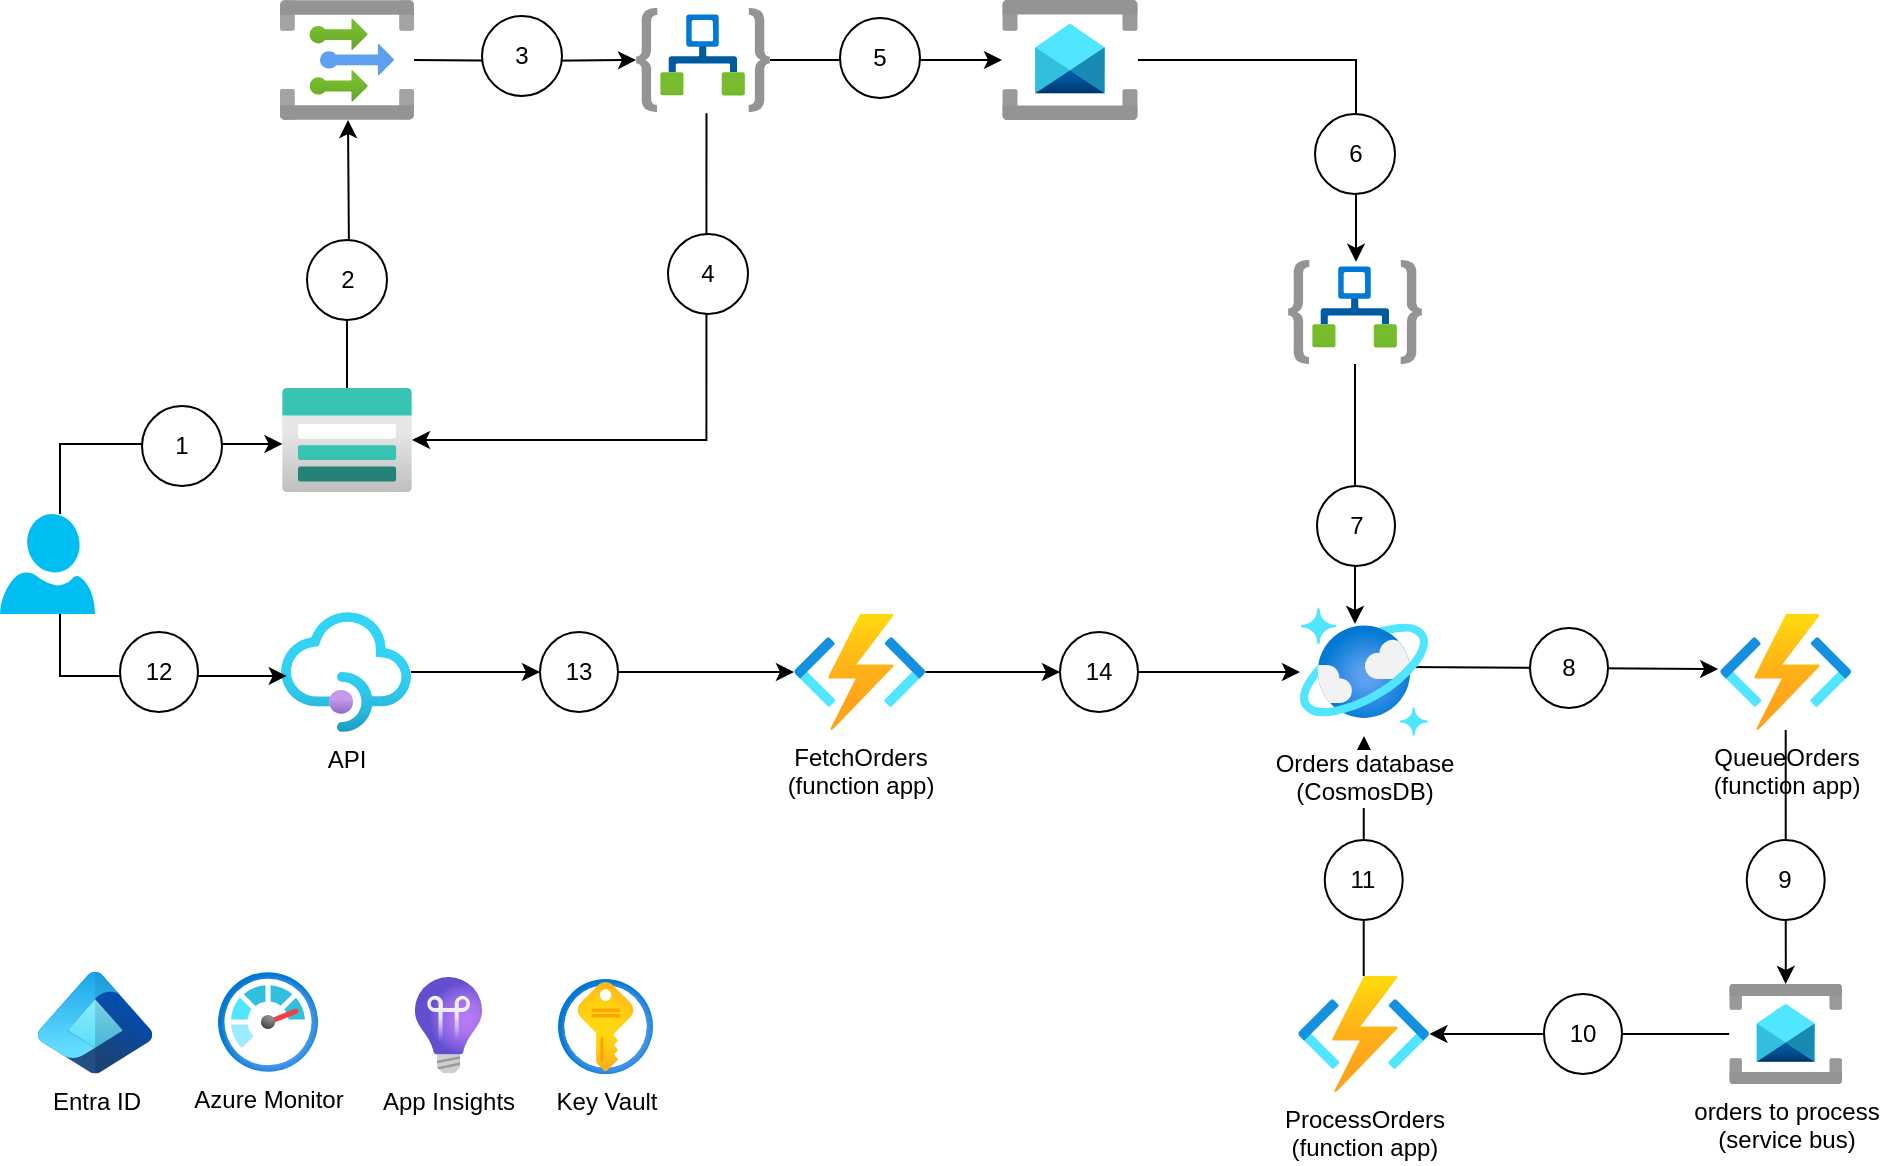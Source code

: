 <mxfile version="25.0.1" pages="5">
  <diagram id="TfUInaFqhqWwPeOq_RvC" name="current">
    <mxGraphModel dx="1114" dy="823" grid="1" gridSize="10" guides="1" tooltips="1" connect="1" arrows="1" fold="1" page="1" pageScale="1" pageWidth="1169" pageHeight="827" math="0" shadow="0">
      <root>
        <mxCell id="0" />
        <mxCell id="1" parent="0" />
        <mxCell id="lUdV249O_pMPiYJQVt7h-1" style="edgeStyle=orthogonalEdgeStyle;rounded=0;orthogonalLoop=1;jettySize=auto;html=1;" parent="1" target="lUdV249O_pMPiYJQVt7h-6" edge="1">
          <mxGeometry relative="1" as="geometry">
            <mxPoint x="237" y="250" as="sourcePoint" />
          </mxGeometry>
        </mxCell>
        <mxCell id="lUdV249O_pMPiYJQVt7h-2" style="edgeStyle=orthogonalEdgeStyle;rounded=0;orthogonalLoop=1;jettySize=auto;html=1;" parent="1" source="lUdV249O_pMPiYJQVt7h-3" edge="1">
          <mxGeometry relative="1" as="geometry">
            <mxPoint x="204" y="280" as="targetPoint" />
          </mxGeometry>
        </mxCell>
        <mxCell id="lUdV249O_pMPiYJQVt7h-3" value="" style="image;aspect=fixed;html=1;points=[];align=center;fontSize=12;image=img/lib/azure2/storage/Storage_Accounts.svg;" parent="1" vertex="1">
          <mxGeometry x="171" y="414" width="65" height="52" as="geometry" />
        </mxCell>
        <mxCell id="lUdV249O_pMPiYJQVt7h-5" style="edgeStyle=orthogonalEdgeStyle;rounded=0;orthogonalLoop=1;jettySize=auto;html=1;" parent="1" source="lUdV249O_pMPiYJQVt7h-6" target="lUdV249O_pMPiYJQVt7h-7" edge="1">
          <mxGeometry relative="1" as="geometry" />
        </mxCell>
        <mxCell id="lUdV249O_pMPiYJQVt7h-6" value="" style="image;aspect=fixed;html=1;points=[];align=center;fontSize=12;image=img/lib/azure2/iot/Logic_Apps.svg;" parent="1" vertex="1">
          <mxGeometry x="348" y="224" width="67" height="52" as="geometry" />
        </mxCell>
        <mxCell id="lUdV249O_pMPiYJQVt7h-7" value="" style="image;aspect=fixed;html=1;points=[];align=center;fontSize=12;image=img/lib/azure2/integration/Service_Bus.svg;" parent="1" vertex="1">
          <mxGeometry x="531" y="220" width="68" height="60" as="geometry" />
        </mxCell>
        <mxCell id="lUdV249O_pMPiYJQVt7h-8" style="edgeStyle=orthogonalEdgeStyle;rounded=0;orthogonalLoop=1;jettySize=auto;html=1;" parent="1" source="lUdV249O_pMPiYJQVt7h-9" edge="1">
          <mxGeometry relative="1" as="geometry">
            <mxPoint x="707.5" y="532" as="targetPoint" />
          </mxGeometry>
        </mxCell>
        <mxCell id="lUdV249O_pMPiYJQVt7h-9" value="" style="image;aspect=fixed;html=1;points=[];align=center;fontSize=12;image=img/lib/azure2/iot/Logic_Apps.svg;" parent="1" vertex="1">
          <mxGeometry x="674" y="350" width="67" height="52" as="geometry" />
        </mxCell>
        <mxCell id="lUdV249O_pMPiYJQVt7h-12" style="edgeStyle=orthogonalEdgeStyle;rounded=0;orthogonalLoop=1;jettySize=auto;html=1;entryX=0.004;entryY=0.538;entryDx=0;entryDy=0;entryPerimeter=0;" parent="1" source="lUdV249O_pMPiYJQVt7h-11" target="lUdV249O_pMPiYJQVt7h-3" edge="1">
          <mxGeometry relative="1" as="geometry">
            <Array as="points">
              <mxPoint x="60" y="442" />
            </Array>
          </mxGeometry>
        </mxCell>
        <mxCell id="lUdV249O_pMPiYJQVt7h-13" style="edgeStyle=orthogonalEdgeStyle;rounded=0;orthogonalLoop=1;jettySize=auto;html=1;entryX=0.502;entryY=0.017;entryDx=0;entryDy=0;entryPerimeter=0;" parent="1" source="lUdV249O_pMPiYJQVt7h-7" target="lUdV249O_pMPiYJQVt7h-9" edge="1">
          <mxGeometry relative="1" as="geometry">
            <mxPoint x="720" y="330" as="targetPoint" />
            <Array as="points">
              <mxPoint x="708" y="250" />
              <mxPoint x="708" y="350" />
            </Array>
          </mxGeometry>
        </mxCell>
        <mxCell id="lUdV249O_pMPiYJQVt7h-14" style="edgeStyle=orthogonalEdgeStyle;rounded=0;orthogonalLoop=1;jettySize=auto;html=1;exitX=0.526;exitY=1.013;exitDx=0;exitDy=0;exitPerimeter=0;" parent="1" source="lUdV249O_pMPiYJQVt7h-6" target="lUdV249O_pMPiYJQVt7h-3" edge="1">
          <mxGeometry relative="1" as="geometry">
            <Array as="points">
              <mxPoint x="383" y="440" />
            </Array>
            <mxPoint x="345" y="250.053" as="sourcePoint" />
            <mxPoint x="360" y="470" as="targetPoint" />
          </mxGeometry>
        </mxCell>
        <mxCell id="lUdV249O_pMPiYJQVt7h-15" value="1" style="ellipse;whiteSpace=wrap;html=1;aspect=fixed;" parent="1" vertex="1">
          <mxGeometry x="101" y="423" width="40" height="40" as="geometry" />
        </mxCell>
        <mxCell id="lUdV249O_pMPiYJQVt7h-16" value="2" style="ellipse;whiteSpace=wrap;html=1;aspect=fixed;" parent="1" vertex="1">
          <mxGeometry x="183.5" y="340" width="40" height="40" as="geometry" />
        </mxCell>
        <mxCell id="lUdV249O_pMPiYJQVt7h-17" value="3" style="ellipse;whiteSpace=wrap;html=1;aspect=fixed;" parent="1" vertex="1">
          <mxGeometry x="271" y="228" width="40" height="40" as="geometry" />
        </mxCell>
        <mxCell id="lUdV249O_pMPiYJQVt7h-18" value="4" style="ellipse;whiteSpace=wrap;html=1;aspect=fixed;" parent="1" vertex="1">
          <mxGeometry x="364" y="337" width="40" height="40" as="geometry" />
        </mxCell>
        <mxCell id="lUdV249O_pMPiYJQVt7h-19" value="5" style="ellipse;whiteSpace=wrap;html=1;aspect=fixed;" parent="1" vertex="1">
          <mxGeometry x="450" y="229" width="40" height="40" as="geometry" />
        </mxCell>
        <mxCell id="lUdV249O_pMPiYJQVt7h-20" value="6" style="ellipse;whiteSpace=wrap;html=1;aspect=fixed;" parent="1" vertex="1">
          <mxGeometry x="687.5" y="277" width="40" height="40" as="geometry" />
        </mxCell>
        <mxCell id="lUdV249O_pMPiYJQVt7h-21" value="7" style="ellipse;whiteSpace=wrap;html=1;aspect=fixed;" parent="1" vertex="1">
          <mxGeometry x="688.5" y="463" width="39" height="40" as="geometry" />
        </mxCell>
        <mxCell id="lUdV249O_pMPiYJQVt7h-27" value="" style="image;aspect=fixed;html=1;points=[];align=center;fontSize=12;image=img/lib/azure2/integration/Event_Grid_Topics.svg;" parent="1" vertex="1">
          <mxGeometry x="170" y="220" width="67" height="60" as="geometry" />
        </mxCell>
        <mxCell id="OJ8AEclhGXKG2fS-K8tc-13" style="edgeStyle=orthogonalEdgeStyle;rounded=0;orthogonalLoop=1;jettySize=auto;html=1;" edge="1" parent="1" source="lUdV249O_pMPiYJQVt7h-36" target="lUdV249O_pMPiYJQVt7h-38">
          <mxGeometry relative="1" as="geometry" />
        </mxCell>
        <mxCell id="lUdV249O_pMPiYJQVt7h-29" value="QueueOrders&lt;div&gt;(function app)&lt;/div&gt;" style="image;aspect=fixed;html=1;points=[];align=center;fontSize=12;image=img/lib/azure2/compute/Function_Apps.svg;" parent="1" vertex="1">
          <mxGeometry x="890" y="527" width="65.73" height="58" as="geometry" />
        </mxCell>
        <mxCell id="OJ8AEclhGXKG2fS-K8tc-11" style="edgeStyle=orthogonalEdgeStyle;rounded=0;orthogonalLoop=1;jettySize=auto;html=1;" edge="1" parent="1" source="lUdV249O_pMPiYJQVt7h-37" target="OJ8AEclhGXKG2fS-K8tc-1">
          <mxGeometry relative="1" as="geometry" />
        </mxCell>
        <mxCell id="lUdV249O_pMPiYJQVt7h-30" value="ProcessOrders&lt;div&gt;(function app)&lt;/div&gt;" style="image;aspect=fixed;html=1;points=[];align=center;fontSize=12;image=img/lib/azure2/compute/Function_Apps.svg;" parent="1" vertex="1">
          <mxGeometry x="679" y="708" width="65.73" height="58" as="geometry" />
        </mxCell>
        <mxCell id="OJ8AEclhGXKG2fS-K8tc-10" style="edgeStyle=orthogonalEdgeStyle;rounded=0;orthogonalLoop=1;jettySize=auto;html=1;" edge="1" parent="1" source="OJ8AEclhGXKG2fS-K8tc-18" target="OJ8AEclhGXKG2fS-K8tc-8">
          <mxGeometry relative="1" as="geometry" />
        </mxCell>
        <mxCell id="lUdV249O_pMPiYJQVt7h-31" value="API" style="image;aspect=fixed;html=1;points=[];align=center;fontSize=12;image=img/lib/azure2/app_services/API_Management_Services.svg;" parent="1" vertex="1">
          <mxGeometry x="170.5" y="526" width="65" height="60" as="geometry" />
        </mxCell>
        <mxCell id="lUdV249O_pMPiYJQVt7h-32" style="edgeStyle=orthogonalEdgeStyle;rounded=0;orthogonalLoop=1;jettySize=auto;html=1;entryX=-0.014;entryY=0.475;entryDx=0;entryDy=0;entryPerimeter=0;exitX=0.984;exitY=0.431;exitDx=0;exitDy=0;exitPerimeter=0;" parent="1" target="lUdV249O_pMPiYJQVt7h-29" edge="1">
          <mxGeometry relative="1" as="geometry">
            <mxPoint x="731.7" y="553.55" as="sourcePoint" />
            <mxPoint x="717" y="542" as="targetPoint" />
          </mxGeometry>
        </mxCell>
        <mxCell id="lUdV249O_pMPiYJQVt7h-35" value="8" style="ellipse;whiteSpace=wrap;html=1;aspect=fixed;" parent="1" vertex="1">
          <mxGeometry x="795" y="534" width="39" height="40" as="geometry" />
        </mxCell>
        <mxCell id="OJ8AEclhGXKG2fS-K8tc-3" style="edgeStyle=orthogonalEdgeStyle;rounded=0;orthogonalLoop=1;jettySize=auto;html=1;" edge="1" parent="1" source="lUdV249O_pMPiYJQVt7h-39" target="lUdV249O_pMPiYJQVt7h-30">
          <mxGeometry relative="1" as="geometry" />
        </mxCell>
        <mxCell id="lUdV249O_pMPiYJQVt7h-38" value="orders to process&lt;div&gt;(service bus)&lt;/div&gt;" style="image;aspect=fixed;html=1;points=[];align=center;fontSize=12;image=img/lib/azure2/integration/Service_Bus.svg;" parent="1" vertex="1">
          <mxGeometry x="894.53" y="712" width="56.67" height="50" as="geometry" />
        </mxCell>
        <mxCell id="OJ8AEclhGXKG2fS-K8tc-1" value="Orders database&lt;div&gt;(CosmosDB)&lt;/div&gt;" style="image;aspect=fixed;html=1;points=[];align=center;fontSize=12;image=img/lib/azure2/databases/Azure_Cosmos_DB.svg;" vertex="1" parent="1">
          <mxGeometry x="680" y="524" width="64" height="64" as="geometry" />
        </mxCell>
        <mxCell id="OJ8AEclhGXKG2fS-K8tc-6" value="" style="rounded=0;orthogonalLoop=1;jettySize=auto;html=1;endArrow=none;endFill=0;" edge="1" parent="1" source="lUdV249O_pMPiYJQVt7h-38" target="lUdV249O_pMPiYJQVt7h-39">
          <mxGeometry relative="1" as="geometry">
            <mxPoint x="895" y="737" as="sourcePoint" />
            <mxPoint x="815" y="737" as="targetPoint" />
          </mxGeometry>
        </mxCell>
        <mxCell id="lUdV249O_pMPiYJQVt7h-39" value="10" style="ellipse;whiteSpace=wrap;html=1;aspect=fixed;" parent="1" vertex="1">
          <mxGeometry x="802" y="717" width="39" height="40" as="geometry" />
        </mxCell>
        <mxCell id="OJ8AEclhGXKG2fS-K8tc-9" style="edgeStyle=orthogonalEdgeStyle;rounded=0;orthogonalLoop=1;jettySize=auto;html=1;" edge="1" parent="1" source="OJ8AEclhGXKG2fS-K8tc-15" target="OJ8AEclhGXKG2fS-K8tc-1">
          <mxGeometry relative="1" as="geometry" />
        </mxCell>
        <mxCell id="OJ8AEclhGXKG2fS-K8tc-8" value="&lt;div&gt;FetchOrders&lt;/div&gt;(function app)" style="image;aspect=fixed;html=1;points=[];align=center;fontSize=12;image=img/lib/azure2/compute/Function_Apps.svg;" vertex="1" parent="1">
          <mxGeometry x="427" y="527" width="65.73" height="58" as="geometry" />
        </mxCell>
        <mxCell id="OJ8AEclhGXKG2fS-K8tc-12" value="" style="edgeStyle=orthogonalEdgeStyle;rounded=0;orthogonalLoop=1;jettySize=auto;html=1;endArrow=none;endFill=0;" edge="1" parent="1" source="lUdV249O_pMPiYJQVt7h-30" target="lUdV249O_pMPiYJQVt7h-37">
          <mxGeometry relative="1" as="geometry">
            <mxPoint x="712" y="708" as="sourcePoint" />
            <mxPoint x="712" y="588" as="targetPoint" />
          </mxGeometry>
        </mxCell>
        <mxCell id="lUdV249O_pMPiYJQVt7h-37" value="11" style="ellipse;whiteSpace=wrap;html=1;aspect=fixed;" parent="1" vertex="1">
          <mxGeometry x="692.36" y="640" width="39" height="40" as="geometry" />
        </mxCell>
        <mxCell id="OJ8AEclhGXKG2fS-K8tc-14" value="" style="edgeStyle=orthogonalEdgeStyle;rounded=0;orthogonalLoop=1;jettySize=auto;html=1;endArrow=none;endFill=0;" edge="1" parent="1" source="lUdV249O_pMPiYJQVt7h-29" target="lUdV249O_pMPiYJQVt7h-36">
          <mxGeometry relative="1" as="geometry">
            <mxPoint x="923" y="585" as="sourcePoint" />
            <mxPoint x="923" y="712" as="targetPoint" />
          </mxGeometry>
        </mxCell>
        <mxCell id="lUdV249O_pMPiYJQVt7h-36" value="9" style="ellipse;whiteSpace=wrap;html=1;aspect=fixed;" parent="1" vertex="1">
          <mxGeometry x="903.36" y="640" width="39" height="40" as="geometry" />
        </mxCell>
        <mxCell id="OJ8AEclhGXKG2fS-K8tc-17" value="" style="edgeStyle=orthogonalEdgeStyle;rounded=0;orthogonalLoop=1;jettySize=auto;html=1;" edge="1" parent="1" source="OJ8AEclhGXKG2fS-K8tc-8" target="OJ8AEclhGXKG2fS-K8tc-15">
          <mxGeometry relative="1" as="geometry">
            <mxPoint x="493" y="556" as="sourcePoint" />
            <mxPoint x="680" y="556" as="targetPoint" />
          </mxGeometry>
        </mxCell>
        <mxCell id="OJ8AEclhGXKG2fS-K8tc-15" value="14" style="ellipse;whiteSpace=wrap;html=1;aspect=fixed;" vertex="1" parent="1">
          <mxGeometry x="560" y="536" width="39" height="40" as="geometry" />
        </mxCell>
        <mxCell id="OJ8AEclhGXKG2fS-K8tc-20" value="" style="edgeStyle=orthogonalEdgeStyle;rounded=0;orthogonalLoop=1;jettySize=auto;html=1;" edge="1" parent="1" source="lUdV249O_pMPiYJQVt7h-31" target="OJ8AEclhGXKG2fS-K8tc-18">
          <mxGeometry relative="1" as="geometry">
            <mxPoint x="236" y="556" as="sourcePoint" />
            <mxPoint x="427" y="556" as="targetPoint" />
          </mxGeometry>
        </mxCell>
        <mxCell id="OJ8AEclhGXKG2fS-K8tc-18" value="13" style="ellipse;whiteSpace=wrap;html=1;aspect=fixed;" vertex="1" parent="1">
          <mxGeometry x="300" y="536" width="39" height="40" as="geometry" />
        </mxCell>
        <mxCell id="OJ8AEclhGXKG2fS-K8tc-21" style="edgeStyle=orthogonalEdgeStyle;rounded=0;orthogonalLoop=1;jettySize=auto;html=1;entryX=0.044;entryY=0.533;entryDx=0;entryDy=0;entryPerimeter=0;exitX=0.66;exitY=0.927;exitDx=0;exitDy=0;exitPerimeter=0;" edge="1" parent="1" source="lUdV249O_pMPiYJQVt7h-11" target="lUdV249O_pMPiYJQVt7h-31">
          <mxGeometry relative="1" as="geometry">
            <Array as="points">
              <mxPoint x="60" y="523" />
              <mxPoint x="60" y="558" />
            </Array>
          </mxGeometry>
        </mxCell>
        <mxCell id="OJ8AEclhGXKG2fS-K8tc-22" value="12" style="ellipse;whiteSpace=wrap;html=1;aspect=fixed;" vertex="1" parent="1">
          <mxGeometry x="90" y="536" width="39" height="40" as="geometry" />
        </mxCell>
        <mxCell id="lUdV249O_pMPiYJQVt7h-11" value="" style="verticalLabelPosition=bottom;html=1;verticalAlign=top;align=center;strokeColor=none;fillColor=#00BEF2;shape=mxgraph.azure.user;" parent="1" vertex="1">
          <mxGeometry x="30" y="477" width="47.5" height="50" as="geometry" />
        </mxCell>
        <mxCell id="6Lkvxe_3_KyPh0uThf24-1" value="Azure Monitor" style="image;aspect=fixed;html=1;points=[];align=center;fontSize=12;image=img/lib/azure2/management_governance/Monitor.svg;" vertex="1" parent="1">
          <mxGeometry x="139" y="706" width="50" height="50" as="geometry" />
        </mxCell>
        <mxCell id="6Lkvxe_3_KyPh0uThf24-2" value="App Insights" style="image;aspect=fixed;html=1;points=[];align=center;fontSize=12;image=img/lib/azure2/management_governance/Application_Insights.svg;" vertex="1" parent="1">
          <mxGeometry x="237.48" y="708.5" width="33.52" height="48" as="geometry" />
        </mxCell>
        <mxCell id="6Lkvxe_3_KyPh0uThf24-3" value="Entra ID" style="image;aspect=fixed;html=1;points=[];align=center;fontSize=12;image=img/lib/azure2/other/Entra_Identity.svg;" vertex="1" parent="1">
          <mxGeometry x="49" y="706" width="57.13" height="50.78" as="geometry" />
        </mxCell>
        <mxCell id="6Lkvxe_3_KyPh0uThf24-4" value="Key Vault" style="image;aspect=fixed;html=1;points=[];align=center;fontSize=12;image=img/lib/azure2/security/Key_Vaults.svg;" vertex="1" parent="1">
          <mxGeometry x="309" y="709.5" width="47.5" height="47.5" as="geometry" />
        </mxCell>
      </root>
    </mxGraphModel>
  </diagram>
  <diagram name="old" id="RlBopf_etXF0FrXeS8fW">
    <mxGraphModel dx="1674" dy="738" grid="1" gridSize="10" guides="1" tooltips="1" connect="1" arrows="1" fold="1" page="1" pageScale="1" pageWidth="1169" pageHeight="827" math="0" shadow="0">
      <root>
        <mxCell id="0" />
        <mxCell id="1" parent="0" />
        <mxCell id="BwdnBw9OFmGujha4lRiC-10" style="edgeStyle=orthogonalEdgeStyle;rounded=0;orthogonalLoop=1;jettySize=auto;html=1;" parent="1" target="BwdnBw9OFmGujha4lRiC-4" edge="1">
          <mxGeometry relative="1" as="geometry">
            <mxPoint x="237" y="250" as="sourcePoint" />
          </mxGeometry>
        </mxCell>
        <mxCell id="BwdnBw9OFmGujha4lRiC-9" style="edgeStyle=orthogonalEdgeStyle;rounded=0;orthogonalLoop=1;jettySize=auto;html=1;" parent="1" source="BwdnBw9OFmGujha4lRiC-2" edge="1">
          <mxGeometry relative="1" as="geometry">
            <mxPoint x="204" y="280" as="targetPoint" />
          </mxGeometry>
        </mxCell>
        <mxCell id="BwdnBw9OFmGujha4lRiC-2" value="" style="image;aspect=fixed;html=1;points=[];align=center;fontSize=12;image=img/lib/azure2/storage/Storage_Accounts.svg;" parent="1" vertex="1">
          <mxGeometry x="171" y="414" width="65" height="52" as="geometry" />
        </mxCell>
        <mxCell id="BwdnBw9OFmGujha4lRiC-3" value="" style="sketch=0;aspect=fixed;pointerEvents=1;shadow=0;dashed=0;html=1;strokeColor=none;labelPosition=center;verticalLabelPosition=bottom;verticalAlign=top;align=center;fillColor=#00188D;shape=mxgraph.azure.code_file" parent="1" vertex="1">
          <mxGeometry x="210" y="460" width="47" height="50" as="geometry" />
        </mxCell>
        <mxCell id="BwdnBw9OFmGujha4lRiC-13" style="edgeStyle=orthogonalEdgeStyle;rounded=0;orthogonalLoop=1;jettySize=auto;html=1;" parent="1" source="BwdnBw9OFmGujha4lRiC-4" target="BwdnBw9OFmGujha4lRiC-5" edge="1">
          <mxGeometry relative="1" as="geometry" />
        </mxCell>
        <mxCell id="BwdnBw9OFmGujha4lRiC-4" value="" style="image;aspect=fixed;html=1;points=[];align=center;fontSize=12;image=img/lib/azure2/iot/Logic_Apps.svg;" parent="1" vertex="1">
          <mxGeometry x="348" y="224" width="67" height="52" as="geometry" />
        </mxCell>
        <mxCell id="BwdnBw9OFmGujha4lRiC-5" value="" style="image;aspect=fixed;html=1;points=[];align=center;fontSize=12;image=img/lib/azure2/integration/Service_Bus.svg;" parent="1" vertex="1">
          <mxGeometry x="531" y="220" width="68" height="60" as="geometry" />
        </mxCell>
        <mxCell id="BwdnBw9OFmGujha4lRiC-15" style="edgeStyle=orthogonalEdgeStyle;rounded=0;orthogonalLoop=1;jettySize=auto;html=1;" parent="1" source="BwdnBw9OFmGujha4lRiC-7" target="BwdnBw9OFmGujha4lRiC-8" edge="1">
          <mxGeometry relative="1" as="geometry" />
        </mxCell>
        <mxCell id="BwdnBw9OFmGujha4lRiC-7" value="" style="image;aspect=fixed;html=1;points=[];align=center;fontSize=12;image=img/lib/azure2/iot/Logic_Apps.svg;" parent="1" vertex="1">
          <mxGeometry x="674" y="377" width="67" height="52" as="geometry" />
        </mxCell>
        <mxCell id="BwdnBw9OFmGujha4lRiC-8" value="" style="image;sketch=0;aspect=fixed;html=1;points=[];align=center;fontSize=12;image=img/lib/mscae/CosmosDB.svg;" parent="1" vertex="1">
          <mxGeometry x="682.5" y="532" width="50" height="50" as="geometry" />
        </mxCell>
        <mxCell id="BwdnBw9OFmGujha4lRiC-11" value="" style="verticalLabelPosition=bottom;html=1;verticalAlign=top;align=center;strokeColor=none;fillColor=#00BEF2;shape=mxgraph.azure.user;" parent="1" vertex="1">
          <mxGeometry x="30" y="416" width="47.5" height="50" as="geometry" />
        </mxCell>
        <mxCell id="BwdnBw9OFmGujha4lRiC-12" style="edgeStyle=orthogonalEdgeStyle;rounded=0;orthogonalLoop=1;jettySize=auto;html=1;entryX=0.004;entryY=0.538;entryDx=0;entryDy=0;entryPerimeter=0;" parent="1" source="BwdnBw9OFmGujha4lRiC-11" target="BwdnBw9OFmGujha4lRiC-2" edge="1">
          <mxGeometry relative="1" as="geometry" />
        </mxCell>
        <mxCell id="BwdnBw9OFmGujha4lRiC-14" style="edgeStyle=orthogonalEdgeStyle;rounded=0;orthogonalLoop=1;jettySize=auto;html=1;entryX=0.502;entryY=0.017;entryDx=0;entryDy=0;entryPerimeter=0;" parent="1" source="BwdnBw9OFmGujha4lRiC-5" target="BwdnBw9OFmGujha4lRiC-7" edge="1">
          <mxGeometry relative="1" as="geometry">
            <mxPoint x="720" y="330" as="targetPoint" />
            <Array as="points">
              <mxPoint x="708" y="250" />
              <mxPoint x="708" y="350" />
            </Array>
          </mxGeometry>
        </mxCell>
        <mxCell id="BwdnBw9OFmGujha4lRiC-16" style="edgeStyle=orthogonalEdgeStyle;rounded=0;orthogonalLoop=1;jettySize=auto;html=1;exitX=0.526;exitY=1.013;exitDx=0;exitDy=0;exitPerimeter=0;" parent="1" source="BwdnBw9OFmGujha4lRiC-4" target="BwdnBw9OFmGujha4lRiC-2" edge="1">
          <mxGeometry relative="1" as="geometry">
            <Array as="points">
              <mxPoint x="383" y="440" />
            </Array>
            <mxPoint x="345" y="250.053" as="sourcePoint" />
            <mxPoint x="360" y="470" as="targetPoint" />
          </mxGeometry>
        </mxCell>
        <mxCell id="BwdnBw9OFmGujha4lRiC-17" value="1" style="ellipse;whiteSpace=wrap;html=1;aspect=fixed;" parent="1" vertex="1">
          <mxGeometry x="101" y="423" width="40" height="40" as="geometry" />
        </mxCell>
        <mxCell id="BwdnBw9OFmGujha4lRiC-18" value="2" style="ellipse;whiteSpace=wrap;html=1;aspect=fixed;" parent="1" vertex="1">
          <mxGeometry x="183.5" y="340" width="40" height="40" as="geometry" />
        </mxCell>
        <mxCell id="BwdnBw9OFmGujha4lRiC-19" value="3" style="ellipse;whiteSpace=wrap;html=1;aspect=fixed;" parent="1" vertex="1">
          <mxGeometry x="271" y="228" width="40" height="40" as="geometry" />
        </mxCell>
        <mxCell id="BwdnBw9OFmGujha4lRiC-20" value="4" style="ellipse;whiteSpace=wrap;html=1;aspect=fixed;" parent="1" vertex="1">
          <mxGeometry x="364" y="337" width="40" height="40" as="geometry" />
        </mxCell>
        <mxCell id="BwdnBw9OFmGujha4lRiC-21" value="5" style="ellipse;whiteSpace=wrap;html=1;aspect=fixed;" parent="1" vertex="1">
          <mxGeometry x="450" y="229" width="40" height="40" as="geometry" />
        </mxCell>
        <mxCell id="BwdnBw9OFmGujha4lRiC-22" value="8" style="ellipse;whiteSpace=wrap;html=1;aspect=fixed;" parent="1" vertex="1">
          <mxGeometry x="687.5" y="307" width="40" height="40" as="geometry" />
        </mxCell>
        <mxCell id="BwdnBw9OFmGujha4lRiC-23" value="9" style="ellipse;whiteSpace=wrap;html=1;aspect=fixed;" parent="1" vertex="1">
          <mxGeometry x="688.5" y="463" width="39" height="40" as="geometry" />
        </mxCell>
        <mxCell id="BwdnBw9OFmGujha4lRiC-24" value="" style="image;aspect=fixed;html=1;points=[];align=center;fontSize=12;image=img/lib/azure2/iot/Logic_Apps.svg;" parent="1" vertex="1">
          <mxGeometry x="531" y="380" width="67" height="52" as="geometry" />
        </mxCell>
        <mxCell id="BwdnBw9OFmGujha4lRiC-25" style="edgeStyle=orthogonalEdgeStyle;rounded=0;orthogonalLoop=1;jettySize=auto;html=1;strokeColor=#FF0000;exitX=0.486;exitY=1.025;exitDx=0;exitDy=0;exitPerimeter=0;entryX=0.481;entryY=-0.005;entryDx=0;entryDy=0;entryPerimeter=0;" parent="1" source="BwdnBw9OFmGujha4lRiC-5" target="BwdnBw9OFmGujha4lRiC-24" edge="1">
          <mxGeometry relative="1" as="geometry">
            <Array as="points">
              <mxPoint x="564" y="370" />
              <mxPoint x="563" y="370" />
              <mxPoint x="563" y="370" />
            </Array>
            <mxPoint x="564" y="380" as="targetPoint" />
          </mxGeometry>
        </mxCell>
        <mxCell id="uw8Xf6sZrzRBvi6UpFgc-1" value="" style="image;aspect=fixed;html=1;points=[];align=center;fontSize=12;image=img/lib/azure2/storage/Storage_Accounts.svg;" parent="1" vertex="1">
          <mxGeometry x="534" y="530" width="65" height="52" as="geometry" />
        </mxCell>
        <mxCell id="uw8Xf6sZrzRBvi6UpFgc-2" style="edgeStyle=orthogonalEdgeStyle;rounded=0;orthogonalLoop=1;jettySize=auto;html=1;exitX=0.482;exitY=0.924;exitDx=0;exitDy=0;exitPerimeter=0;entryX=0.458;entryY=0.004;entryDx=0;entryDy=0;entryPerimeter=0;" parent="1" source="uw8Xf6sZrzRBvi6UpFgc-3" target="uw8Xf6sZrzRBvi6UpFgc-1" edge="1">
          <mxGeometry relative="1" as="geometry">
            <mxPoint x="927" y="376" as="sourcePoint" />
            <mxPoint x="566" y="490" as="targetPoint" />
            <Array as="points">
              <mxPoint x="563" y="502" />
              <mxPoint x="563" y="430" />
              <mxPoint x="564" y="430" />
            </Array>
          </mxGeometry>
        </mxCell>
        <mxCell id="uw8Xf6sZrzRBvi6UpFgc-4" value="6" style="ellipse;whiteSpace=wrap;html=1;aspect=fixed;" parent="1" vertex="1">
          <mxGeometry x="544.5" y="307" width="40" height="40" as="geometry" />
        </mxCell>
        <mxCell id="uw8Xf6sZrzRBvi6UpFgc-5" value="" style="image;aspect=fixed;html=1;points=[];align=center;fontSize=12;image=img/lib/azure2/integration/Event_Grid_Topics.svg;" parent="1" vertex="1">
          <mxGeometry x="170" y="220" width="67" height="60" as="geometry" />
        </mxCell>
        <mxCell id="uw8Xf6sZrzRBvi6UpFgc-3" value="7" style="ellipse;whiteSpace=wrap;html=1;aspect=fixed;" parent="1" vertex="1">
          <mxGeometry x="544" y="463" width="40" height="40" as="geometry" />
        </mxCell>
        <mxCell id="uw8Xf6sZrzRBvi6UpFgc-7" value="" style="image;aspect=fixed;html=1;points=[];align=center;fontSize=12;image=img/lib/azure2/compute/Function_Apps.svg;" parent="1" vertex="1">
          <mxGeometry x="820" y="527" width="65.73" height="58" as="geometry" />
        </mxCell>
        <mxCell id="uw8Xf6sZrzRBvi6UpFgc-9" value="" style="image;aspect=fixed;html=1;points=[];align=center;fontSize=12;image=img/lib/azure2/compute/Function_Apps.svg;" parent="1" vertex="1">
          <mxGeometry x="1096" y="529" width="65.73" height="58" as="geometry" />
        </mxCell>
        <mxCell id="uw8Xf6sZrzRBvi6UpFgc-10" value="" style="image;aspect=fixed;html=1;points=[];align=center;fontSize=12;image=img/lib/azure2/app_services/API_Management_Services.svg;" parent="1" vertex="1">
          <mxGeometry x="1096" y="377" width="65" height="60" as="geometry" />
        </mxCell>
        <mxCell id="uw8Xf6sZrzRBvi6UpFgc-11" style="edgeStyle=orthogonalEdgeStyle;rounded=0;orthogonalLoop=1;jettySize=auto;html=1;entryX=-0.014;entryY=0.475;entryDx=0;entryDy=0;entryPerimeter=0;exitX=0.984;exitY=0.431;exitDx=0;exitDy=0;exitPerimeter=0;" parent="1" source="BwdnBw9OFmGujha4lRiC-8" target="uw8Xf6sZrzRBvi6UpFgc-7" edge="1">
          <mxGeometry relative="1" as="geometry">
            <mxPoint x="717" y="439" as="sourcePoint" />
            <mxPoint x="717" y="542" as="targetPoint" />
          </mxGeometry>
        </mxCell>
        <mxCell id="uw8Xf6sZrzRBvi6UpFgc-12" style="edgeStyle=orthogonalEdgeStyle;rounded=0;orthogonalLoop=1;jettySize=auto;html=1;entryX=0.015;entryY=0.479;entryDx=0;entryDy=0;entryPerimeter=0;" parent="1" source="uw8Xf6sZrzRBvi6UpFgc-7" target="uw8Xf6sZrzRBvi6UpFgc-9" edge="1">
          <mxGeometry relative="1" as="geometry">
            <mxPoint x="885.73" y="556.26" as="sourcePoint" />
            <mxPoint x="970" y="560" as="targetPoint" />
          </mxGeometry>
        </mxCell>
        <mxCell id="uw8Xf6sZrzRBvi6UpFgc-13" style="edgeStyle=orthogonalEdgeStyle;rounded=0;orthogonalLoop=1;jettySize=auto;html=1;exitX=0.521;exitY=-0.006;exitDx=0;exitDy=0;exitPerimeter=0;entryX=0.516;entryY=0.966;entryDx=0;entryDy=0;entryPerimeter=0;" parent="1" source="uw8Xf6sZrzRBvi6UpFgc-9" target="uw8Xf6sZrzRBvi6UpFgc-10" edge="1">
          <mxGeometry relative="1" as="geometry">
            <mxPoint x="996" y="567" as="sourcePoint" />
            <mxPoint x="1100" y="471" as="targetPoint" />
            <Array as="points">
              <mxPoint x="1130" y="470" />
              <mxPoint x="1129" y="470" />
            </Array>
          </mxGeometry>
        </mxCell>
        <mxCell id="uw8Xf6sZrzRBvi6UpFgc-14" value="10" style="ellipse;whiteSpace=wrap;html=1;aspect=fixed;" parent="1" vertex="1">
          <mxGeometry x="757" y="534" width="39" height="40" as="geometry" />
        </mxCell>
        <mxCell id="uw8Xf6sZrzRBvi6UpFgc-15" value="11" style="ellipse;whiteSpace=wrap;html=1;aspect=fixed;" parent="1" vertex="1">
          <mxGeometry x="904" y="535" width="39" height="40" as="geometry" />
        </mxCell>
        <mxCell id="uw8Xf6sZrzRBvi6UpFgc-16" value="13" style="ellipse;whiteSpace=wrap;html=1;aspect=fixed;" parent="1" vertex="1">
          <mxGeometry x="1111" y="470" width="39" height="40" as="geometry" />
        </mxCell>
        <mxCell id="uw8Xf6sZrzRBvi6UpFgc-17" value="" style="image;aspect=fixed;html=1;points=[];align=center;fontSize=12;image=img/lib/azure2/integration/Service_Bus.svg;" parent="1" vertex="1">
          <mxGeometry x="954" y="531" width="56.67" height="50" as="geometry" />
        </mxCell>
        <mxCell id="uw8Xf6sZrzRBvi6UpFgc-18" value="12" style="ellipse;whiteSpace=wrap;html=1;aspect=fixed;" parent="1" vertex="1">
          <mxGeometry x="1026" y="536" width="39" height="40" as="geometry" />
        </mxCell>
      </root>
    </mxGraphModel>
  </diagram>
  <diagram id="3gXbMxyC5w0HwW_kL0_K" name="lab1">
    <mxGraphModel dx="1061" dy="784" grid="1" gridSize="10" guides="1" tooltips="1" connect="1" arrows="1" fold="1" page="1" pageScale="1" pageWidth="850" pageHeight="1100" math="0" shadow="0">
      <root>
        <mxCell id="0" />
        <mxCell id="1" parent="0" />
        <mxCell id="2cWsc0kdVvnO_zBb39Td-1" style="edgeStyle=orthogonalEdgeStyle;rounded=0;orthogonalLoop=1;jettySize=auto;html=1;" edge="1" parent="1" target="2cWsc0kdVvnO_zBb39Td-5">
          <mxGeometry relative="1" as="geometry">
            <mxPoint x="237" y="250" as="sourcePoint" />
          </mxGeometry>
        </mxCell>
        <mxCell id="2cWsc0kdVvnO_zBb39Td-2" style="edgeStyle=orthogonalEdgeStyle;rounded=0;orthogonalLoop=1;jettySize=auto;html=1;" edge="1" parent="1" source="2cWsc0kdVvnO_zBb39Td-3">
          <mxGeometry relative="1" as="geometry">
            <mxPoint x="204" y="280" as="targetPoint" />
          </mxGeometry>
        </mxCell>
        <mxCell id="2cWsc0kdVvnO_zBb39Td-3" value="" style="image;aspect=fixed;html=1;points=[];align=center;fontSize=12;image=img/lib/azure2/storage/Storage_Accounts.svg;" vertex="1" parent="1">
          <mxGeometry x="171" y="414" width="65" height="52" as="geometry" />
        </mxCell>
        <mxCell id="2cWsc0kdVvnO_zBb39Td-4" style="edgeStyle=orthogonalEdgeStyle;rounded=0;orthogonalLoop=1;jettySize=auto;html=1;" edge="1" parent="1" source="2cWsc0kdVvnO_zBb39Td-5" target="2cWsc0kdVvnO_zBb39Td-6">
          <mxGeometry relative="1" as="geometry" />
        </mxCell>
        <mxCell id="2cWsc0kdVvnO_zBb39Td-5" value="" style="image;aspect=fixed;html=1;points=[];align=center;fontSize=12;image=img/lib/azure2/iot/Logic_Apps.svg;" vertex="1" parent="1">
          <mxGeometry x="348" y="224" width="67" height="52" as="geometry" />
        </mxCell>
        <mxCell id="2cWsc0kdVvnO_zBb39Td-6" value="" style="image;aspect=fixed;html=1;points=[];align=center;fontSize=12;image=img/lib/azure2/integration/Service_Bus.svg;" vertex="1" parent="1">
          <mxGeometry x="531" y="220" width="68" height="60" as="geometry" />
        </mxCell>
        <mxCell id="2cWsc0kdVvnO_zBb39Td-7" style="edgeStyle=orthogonalEdgeStyle;rounded=0;orthogonalLoop=1;jettySize=auto;html=1;" edge="1" parent="1" source="2cWsc0kdVvnO_zBb39Td-8">
          <mxGeometry relative="1" as="geometry">
            <mxPoint x="707.5" y="532" as="targetPoint" />
          </mxGeometry>
        </mxCell>
        <mxCell id="2cWsc0kdVvnO_zBb39Td-8" value="" style="image;aspect=fixed;html=1;points=[];align=center;fontSize=12;image=img/lib/azure2/iot/Logic_Apps.svg;" vertex="1" parent="1">
          <mxGeometry x="674" y="350" width="67" height="52" as="geometry" />
        </mxCell>
        <mxCell id="2cWsc0kdVvnO_zBb39Td-9" style="edgeStyle=orthogonalEdgeStyle;rounded=0;orthogonalLoop=1;jettySize=auto;html=1;entryX=0.004;entryY=0.538;entryDx=0;entryDy=0;entryPerimeter=0;" edge="1" parent="1" source="2cWsc0kdVvnO_zBb39Td-45" target="2cWsc0kdVvnO_zBb39Td-3">
          <mxGeometry relative="1" as="geometry">
            <Array as="points">
              <mxPoint x="60" y="442" />
            </Array>
          </mxGeometry>
        </mxCell>
        <mxCell id="2cWsc0kdVvnO_zBb39Td-10" style="edgeStyle=orthogonalEdgeStyle;rounded=0;orthogonalLoop=1;jettySize=auto;html=1;entryX=0.502;entryY=0.017;entryDx=0;entryDy=0;entryPerimeter=0;" edge="1" parent="1" source="2cWsc0kdVvnO_zBb39Td-6" target="2cWsc0kdVvnO_zBb39Td-8">
          <mxGeometry relative="1" as="geometry">
            <mxPoint x="720" y="330" as="targetPoint" />
            <Array as="points">
              <mxPoint x="708" y="250" />
              <mxPoint x="708" y="350" />
            </Array>
          </mxGeometry>
        </mxCell>
        <mxCell id="2cWsc0kdVvnO_zBb39Td-11" style="edgeStyle=orthogonalEdgeStyle;rounded=0;orthogonalLoop=1;jettySize=auto;html=1;exitX=0.526;exitY=1.013;exitDx=0;exitDy=0;exitPerimeter=0;" edge="1" parent="1" source="2cWsc0kdVvnO_zBb39Td-5" target="2cWsc0kdVvnO_zBb39Td-3">
          <mxGeometry relative="1" as="geometry">
            <Array as="points">
              <mxPoint x="383" y="440" />
            </Array>
            <mxPoint x="345" y="250.053" as="sourcePoint" />
            <mxPoint x="360" y="470" as="targetPoint" />
          </mxGeometry>
        </mxCell>
        <mxCell id="2cWsc0kdVvnO_zBb39Td-12" value="1" style="ellipse;whiteSpace=wrap;html=1;aspect=fixed;" vertex="1" parent="1">
          <mxGeometry x="101" y="423" width="40" height="40" as="geometry" />
        </mxCell>
        <mxCell id="2cWsc0kdVvnO_zBb39Td-13" value="2" style="ellipse;whiteSpace=wrap;html=1;aspect=fixed;" vertex="1" parent="1">
          <mxGeometry x="183.5" y="340" width="40" height="40" as="geometry" />
        </mxCell>
        <mxCell id="2cWsc0kdVvnO_zBb39Td-14" value="3" style="ellipse;whiteSpace=wrap;html=1;aspect=fixed;" vertex="1" parent="1">
          <mxGeometry x="271" y="228" width="40" height="40" as="geometry" />
        </mxCell>
        <mxCell id="2cWsc0kdVvnO_zBb39Td-15" value="4" style="ellipse;whiteSpace=wrap;html=1;aspect=fixed;" vertex="1" parent="1">
          <mxGeometry x="364" y="337" width="40" height="40" as="geometry" />
        </mxCell>
        <mxCell id="2cWsc0kdVvnO_zBb39Td-16" value="5" style="ellipse;whiteSpace=wrap;html=1;aspect=fixed;" vertex="1" parent="1">
          <mxGeometry x="450" y="229" width="40" height="40" as="geometry" />
        </mxCell>
        <mxCell id="2cWsc0kdVvnO_zBb39Td-17" value="6" style="ellipse;whiteSpace=wrap;html=1;aspect=fixed;" vertex="1" parent="1">
          <mxGeometry x="687.5" y="277" width="40" height="40" as="geometry" />
        </mxCell>
        <mxCell id="2cWsc0kdVvnO_zBb39Td-18" value="7" style="ellipse;whiteSpace=wrap;html=1;aspect=fixed;" vertex="1" parent="1">
          <mxGeometry x="688.5" y="463" width="39" height="40" as="geometry" />
        </mxCell>
        <mxCell id="2cWsc0kdVvnO_zBb39Td-19" value="" style="image;aspect=fixed;html=1;points=[];align=center;fontSize=12;image=img/lib/azure2/integration/Event_Grid_Topics.svg;" vertex="1" parent="1">
          <mxGeometry x="170" y="220" width="67" height="60" as="geometry" />
        </mxCell>
        <mxCell id="2cWsc0kdVvnO_zBb39Td-20" style="edgeStyle=orthogonalEdgeStyle;rounded=0;orthogonalLoop=1;jettySize=auto;html=1;" edge="1" parent="1" source="2cWsc0kdVvnO_zBb39Td-38" target="2cWsc0kdVvnO_zBb39Td-29">
          <mxGeometry relative="1" as="geometry" />
        </mxCell>
        <mxCell id="2cWsc0kdVvnO_zBb39Td-21" value="QueueOrders&lt;div&gt;(function app)&lt;/div&gt;" style="image;aspect=fixed;html=1;points=[];align=center;fontSize=12;image=img/lib/azure2/compute/Function_Apps.svg;" vertex="1" parent="1">
          <mxGeometry x="890" y="527" width="65.73" height="58" as="geometry" />
        </mxCell>
        <mxCell id="2cWsc0kdVvnO_zBb39Td-22" style="edgeStyle=orthogonalEdgeStyle;rounded=0;orthogonalLoop=1;jettySize=auto;html=1;" edge="1" parent="1" source="2cWsc0kdVvnO_zBb39Td-36" target="2cWsc0kdVvnO_zBb39Td-30">
          <mxGeometry relative="1" as="geometry" />
        </mxCell>
        <mxCell id="2cWsc0kdVvnO_zBb39Td-23" value="ProcessOrders&lt;div&gt;(function app)&lt;/div&gt;" style="image;aspect=fixed;html=1;points=[];align=center;fontSize=12;image=img/lib/azure2/compute/Function_Apps.svg;" vertex="1" parent="1">
          <mxGeometry x="679" y="708" width="65.73" height="58" as="geometry" />
        </mxCell>
        <mxCell id="2cWsc0kdVvnO_zBb39Td-24" style="edgeStyle=orthogonalEdgeStyle;rounded=0;orthogonalLoop=1;jettySize=auto;html=1;" edge="1" parent="1" source="2cWsc0kdVvnO_zBb39Td-42" target="2cWsc0kdVvnO_zBb39Td-34">
          <mxGeometry relative="1" as="geometry" />
        </mxCell>
        <mxCell id="2cWsc0kdVvnO_zBb39Td-25" value="API" style="image;aspect=fixed;html=1;points=[];align=center;fontSize=12;image=img/lib/azure2/app_services/API_Management_Services.svg;" vertex="1" parent="1">
          <mxGeometry x="170.5" y="526" width="65" height="60" as="geometry" />
        </mxCell>
        <mxCell id="2cWsc0kdVvnO_zBb39Td-26" style="edgeStyle=orthogonalEdgeStyle;rounded=0;orthogonalLoop=1;jettySize=auto;html=1;entryX=-0.014;entryY=0.475;entryDx=0;entryDy=0;entryPerimeter=0;exitX=0.984;exitY=0.431;exitDx=0;exitDy=0;exitPerimeter=0;" edge="1" parent="1" target="2cWsc0kdVvnO_zBb39Td-21">
          <mxGeometry relative="1" as="geometry">
            <mxPoint x="731.7" y="553.55" as="sourcePoint" />
            <mxPoint x="717" y="542" as="targetPoint" />
          </mxGeometry>
        </mxCell>
        <mxCell id="2cWsc0kdVvnO_zBb39Td-27" value="8" style="ellipse;whiteSpace=wrap;html=1;aspect=fixed;" vertex="1" parent="1">
          <mxGeometry x="795" y="534" width="39" height="40" as="geometry" />
        </mxCell>
        <mxCell id="2cWsc0kdVvnO_zBb39Td-28" style="edgeStyle=orthogonalEdgeStyle;rounded=0;orthogonalLoop=1;jettySize=auto;html=1;" edge="1" parent="1" source="2cWsc0kdVvnO_zBb39Td-32" target="2cWsc0kdVvnO_zBb39Td-23">
          <mxGeometry relative="1" as="geometry" />
        </mxCell>
        <mxCell id="2cWsc0kdVvnO_zBb39Td-29" value="orders to process&lt;div&gt;(service bus)&lt;/div&gt;" style="image;aspect=fixed;html=1;points=[];align=center;fontSize=12;image=img/lib/azure2/integration/Service_Bus.svg;" vertex="1" parent="1">
          <mxGeometry x="894.53" y="712" width="56.67" height="50" as="geometry" />
        </mxCell>
        <mxCell id="2cWsc0kdVvnO_zBb39Td-30" value="Orders database&lt;div&gt;(CosmosDB)&lt;/div&gt;" style="image;aspect=fixed;html=1;points=[];align=center;fontSize=12;image=img/lib/azure2/databases/Azure_Cosmos_DB.svg;" vertex="1" parent="1">
          <mxGeometry x="680" y="524" width="64" height="64" as="geometry" />
        </mxCell>
        <mxCell id="2cWsc0kdVvnO_zBb39Td-31" value="" style="rounded=0;orthogonalLoop=1;jettySize=auto;html=1;endArrow=none;endFill=0;" edge="1" parent="1" source="2cWsc0kdVvnO_zBb39Td-29" target="2cWsc0kdVvnO_zBb39Td-32">
          <mxGeometry relative="1" as="geometry">
            <mxPoint x="895" y="737" as="sourcePoint" />
            <mxPoint x="815" y="737" as="targetPoint" />
          </mxGeometry>
        </mxCell>
        <mxCell id="2cWsc0kdVvnO_zBb39Td-32" value="10" style="ellipse;whiteSpace=wrap;html=1;aspect=fixed;" vertex="1" parent="1">
          <mxGeometry x="802" y="717" width="39" height="40" as="geometry" />
        </mxCell>
        <mxCell id="2cWsc0kdVvnO_zBb39Td-33" style="edgeStyle=orthogonalEdgeStyle;rounded=0;orthogonalLoop=1;jettySize=auto;html=1;" edge="1" parent="1" source="2cWsc0kdVvnO_zBb39Td-40" target="2cWsc0kdVvnO_zBb39Td-30">
          <mxGeometry relative="1" as="geometry" />
        </mxCell>
        <mxCell id="2cWsc0kdVvnO_zBb39Td-34" value="&lt;div&gt;FetchOrders&lt;/div&gt;(function app)" style="image;aspect=fixed;html=1;points=[];align=center;fontSize=12;image=img/lib/azure2/compute/Function_Apps.svg;" vertex="1" parent="1">
          <mxGeometry x="427" y="527" width="65.73" height="58" as="geometry" />
        </mxCell>
        <mxCell id="2cWsc0kdVvnO_zBb39Td-35" value="" style="edgeStyle=orthogonalEdgeStyle;rounded=0;orthogonalLoop=1;jettySize=auto;html=1;endArrow=none;endFill=0;" edge="1" parent="1" source="2cWsc0kdVvnO_zBb39Td-23" target="2cWsc0kdVvnO_zBb39Td-36">
          <mxGeometry relative="1" as="geometry">
            <mxPoint x="712" y="708" as="sourcePoint" />
            <mxPoint x="712" y="588" as="targetPoint" />
          </mxGeometry>
        </mxCell>
        <mxCell id="2cWsc0kdVvnO_zBb39Td-36" value="11" style="ellipse;whiteSpace=wrap;html=1;aspect=fixed;" vertex="1" parent="1">
          <mxGeometry x="692.36" y="640" width="39" height="40" as="geometry" />
        </mxCell>
        <mxCell id="2cWsc0kdVvnO_zBb39Td-37" value="" style="edgeStyle=orthogonalEdgeStyle;rounded=0;orthogonalLoop=1;jettySize=auto;html=1;endArrow=none;endFill=0;" edge="1" parent="1" source="2cWsc0kdVvnO_zBb39Td-21" target="2cWsc0kdVvnO_zBb39Td-38">
          <mxGeometry relative="1" as="geometry">
            <mxPoint x="923" y="585" as="sourcePoint" />
            <mxPoint x="923" y="712" as="targetPoint" />
          </mxGeometry>
        </mxCell>
        <mxCell id="2cWsc0kdVvnO_zBb39Td-38" value="9" style="ellipse;whiteSpace=wrap;html=1;aspect=fixed;" vertex="1" parent="1">
          <mxGeometry x="903.36" y="640" width="39" height="40" as="geometry" />
        </mxCell>
        <mxCell id="2cWsc0kdVvnO_zBb39Td-39" value="" style="edgeStyle=orthogonalEdgeStyle;rounded=0;orthogonalLoop=1;jettySize=auto;html=1;" edge="1" parent="1" source="2cWsc0kdVvnO_zBb39Td-34" target="2cWsc0kdVvnO_zBb39Td-40">
          <mxGeometry relative="1" as="geometry">
            <mxPoint x="493" y="556" as="sourcePoint" />
            <mxPoint x="680" y="556" as="targetPoint" />
          </mxGeometry>
        </mxCell>
        <mxCell id="2cWsc0kdVvnO_zBb39Td-40" value="14" style="ellipse;whiteSpace=wrap;html=1;aspect=fixed;" vertex="1" parent="1">
          <mxGeometry x="560" y="536" width="39" height="40" as="geometry" />
        </mxCell>
        <mxCell id="2cWsc0kdVvnO_zBb39Td-41" value="" style="edgeStyle=orthogonalEdgeStyle;rounded=0;orthogonalLoop=1;jettySize=auto;html=1;" edge="1" parent="1" source="2cWsc0kdVvnO_zBb39Td-25" target="2cWsc0kdVvnO_zBb39Td-42">
          <mxGeometry relative="1" as="geometry">
            <mxPoint x="236" y="556" as="sourcePoint" />
            <mxPoint x="427" y="556" as="targetPoint" />
          </mxGeometry>
        </mxCell>
        <mxCell id="2cWsc0kdVvnO_zBb39Td-42" value="13" style="ellipse;whiteSpace=wrap;html=1;aspect=fixed;" vertex="1" parent="1">
          <mxGeometry x="300" y="536" width="39" height="40" as="geometry" />
        </mxCell>
        <mxCell id="2cWsc0kdVvnO_zBb39Td-43" style="edgeStyle=orthogonalEdgeStyle;rounded=0;orthogonalLoop=1;jettySize=auto;html=1;entryX=0.044;entryY=0.533;entryDx=0;entryDy=0;entryPerimeter=0;exitX=0.66;exitY=0.927;exitDx=0;exitDy=0;exitPerimeter=0;" edge="1" parent="1" source="2cWsc0kdVvnO_zBb39Td-45" target="2cWsc0kdVvnO_zBb39Td-25">
          <mxGeometry relative="1" as="geometry">
            <Array as="points">
              <mxPoint x="60" y="523" />
              <mxPoint x="60" y="558" />
            </Array>
          </mxGeometry>
        </mxCell>
        <mxCell id="2cWsc0kdVvnO_zBb39Td-44" value="12" style="ellipse;whiteSpace=wrap;html=1;aspect=fixed;" vertex="1" parent="1">
          <mxGeometry x="90" y="536" width="39" height="40" as="geometry" />
        </mxCell>
        <mxCell id="2cWsc0kdVvnO_zBb39Td-45" value="" style="verticalLabelPosition=bottom;html=1;verticalAlign=top;align=center;strokeColor=none;fillColor=#00BEF2;shape=mxgraph.azure.user;" vertex="1" parent="1">
          <mxGeometry x="30" y="477" width="47.5" height="50" as="geometry" />
        </mxCell>
        <mxCell id="-R1WzUGE7DLgIeSglfji-1" value="Azure Monitor" style="image;aspect=fixed;html=1;points=[];align=center;fontSize=12;image=img/lib/azure2/management_governance/Monitor.svg;" vertex="1" parent="1">
          <mxGeometry x="139" y="706" width="50" height="50" as="geometry" />
        </mxCell>
        <mxCell id="-R1WzUGE7DLgIeSglfji-2" value="App Insights" style="image;aspect=fixed;html=1;points=[];align=center;fontSize=12;image=img/lib/azure2/management_governance/Application_Insights.svg;" vertex="1" parent="1">
          <mxGeometry x="237.48" y="708.5" width="33.52" height="48" as="geometry" />
        </mxCell>
        <mxCell id="-R1WzUGE7DLgIeSglfji-3" value="Entra ID" style="image;aspect=fixed;html=1;points=[];align=center;fontSize=12;image=img/lib/azure2/other/Entra_Identity.svg;" vertex="1" parent="1">
          <mxGeometry x="49" y="706" width="57.13" height="50.78" as="geometry" />
        </mxCell>
        <mxCell id="-R1WzUGE7DLgIeSglfji-4" value="Key Vault" style="image;aspect=fixed;html=1;points=[];align=center;fontSize=12;image=img/lib/azure2/security/Key_Vaults.svg;" vertex="1" parent="1">
          <mxGeometry x="309" y="709.5" width="47.5" height="47.5" as="geometry" />
        </mxCell>
        <mxCell id="z7cplvYSX38x7ucm8jUD-1" value="" style="endArrow=none;html=1;rounded=0;strokeWidth=3;strokeColor=#FF6666;" edge="1" parent="1">
          <mxGeometry width="50" height="50" relative="1" as="geometry">
            <mxPoint x="790" y="630" as="sourcePoint" />
            <mxPoint x="790" y="201" as="targetPoint" />
          </mxGeometry>
        </mxCell>
        <mxCell id="z7cplvYSX38x7ucm8jUD-2" value="" style="endArrow=none;html=1;rounded=0;strokeWidth=3;strokeColor=#FF6666;" edge="1" parent="1">
          <mxGeometry width="50" height="50" relative="1" as="geometry">
            <mxPoint x="129" y="500" as="sourcePoint" />
            <mxPoint x="129" y="200" as="targetPoint" />
          </mxGeometry>
        </mxCell>
        <mxCell id="z7cplvYSX38x7ucm8jUD-3" value="" style="endArrow=none;html=1;rounded=0;strokeWidth=3;strokeColor=#FF6666;" edge="1" parent="1">
          <mxGeometry width="50" height="50" relative="1" as="geometry">
            <mxPoint x="630" y="630" as="sourcePoint" />
            <mxPoint x="630" y="500" as="targetPoint" />
          </mxGeometry>
        </mxCell>
        <mxCell id="z7cplvYSX38x7ucm8jUD-4" value="" style="endArrow=none;html=1;rounded=0;strokeWidth=3;strokeColor=#FF6666;" edge="1" parent="1">
          <mxGeometry width="50" height="50" relative="1" as="geometry">
            <mxPoint x="130" y="500" as="sourcePoint" />
            <mxPoint x="630" y="500" as="targetPoint" />
          </mxGeometry>
        </mxCell>
        <mxCell id="z7cplvYSX38x7ucm8jUD-5" value="" style="endArrow=none;html=1;rounded=0;strokeWidth=3;strokeColor=#FF6666;" edge="1" parent="1">
          <mxGeometry width="50" height="50" relative="1" as="geometry">
            <mxPoint x="630" y="630" as="sourcePoint" />
            <mxPoint x="790" y="630" as="targetPoint" />
          </mxGeometry>
        </mxCell>
        <mxCell id="z7cplvYSX38x7ucm8jUD-6" value="" style="endArrow=none;html=1;rounded=0;strokeWidth=3;strokeColor=#FF6666;" edge="1" parent="1">
          <mxGeometry width="50" height="50" relative="1" as="geometry">
            <mxPoint x="129" y="200" as="sourcePoint" />
            <mxPoint x="790" y="200" as="targetPoint" />
          </mxGeometry>
        </mxCell>
      </root>
    </mxGraphModel>
  </diagram>
  <diagram id="6a3Lzk-hfJjTQ3nPQM2h" name="lab2">
    <mxGraphModel dx="1114" dy="823" grid="1" gridSize="10" guides="1" tooltips="1" connect="1" arrows="1" fold="1" page="1" pageScale="1" pageWidth="850" pageHeight="1100" math="0" shadow="0">
      <root>
        <mxCell id="0" />
        <mxCell id="1" parent="0" />
        <mxCell id="YShyngr8vOc7N8CC44oO-1" style="edgeStyle=orthogonalEdgeStyle;rounded=0;orthogonalLoop=1;jettySize=auto;html=1;" edge="1" parent="1" target="YShyngr8vOc7N8CC44oO-5">
          <mxGeometry relative="1" as="geometry">
            <mxPoint x="237" y="250" as="sourcePoint" />
          </mxGeometry>
        </mxCell>
        <mxCell id="YShyngr8vOc7N8CC44oO-2" style="edgeStyle=orthogonalEdgeStyle;rounded=0;orthogonalLoop=1;jettySize=auto;html=1;" edge="1" parent="1" source="YShyngr8vOc7N8CC44oO-3">
          <mxGeometry relative="1" as="geometry">
            <mxPoint x="204" y="280" as="targetPoint" />
          </mxGeometry>
        </mxCell>
        <mxCell id="YShyngr8vOc7N8CC44oO-3" value="" style="image;aspect=fixed;html=1;points=[];align=center;fontSize=12;image=img/lib/azure2/storage/Storage_Accounts.svg;" vertex="1" parent="1">
          <mxGeometry x="171" y="414" width="65" height="52" as="geometry" />
        </mxCell>
        <mxCell id="YShyngr8vOc7N8CC44oO-4" style="edgeStyle=orthogonalEdgeStyle;rounded=0;orthogonalLoop=1;jettySize=auto;html=1;" edge="1" parent="1" source="YShyngr8vOc7N8CC44oO-5" target="YShyngr8vOc7N8CC44oO-6">
          <mxGeometry relative="1" as="geometry" />
        </mxCell>
        <mxCell id="YShyngr8vOc7N8CC44oO-5" value="" style="image;aspect=fixed;html=1;points=[];align=center;fontSize=12;image=img/lib/azure2/iot/Logic_Apps.svg;" vertex="1" parent="1">
          <mxGeometry x="348" y="224" width="67" height="52" as="geometry" />
        </mxCell>
        <mxCell id="YShyngr8vOc7N8CC44oO-6" value="" style="image;aspect=fixed;html=1;points=[];align=center;fontSize=12;image=img/lib/azure2/integration/Service_Bus.svg;" vertex="1" parent="1">
          <mxGeometry x="531" y="220" width="68" height="60" as="geometry" />
        </mxCell>
        <mxCell id="YShyngr8vOc7N8CC44oO-7" style="edgeStyle=orthogonalEdgeStyle;rounded=0;orthogonalLoop=1;jettySize=auto;html=1;" edge="1" parent="1" source="YShyngr8vOc7N8CC44oO-8">
          <mxGeometry relative="1" as="geometry">
            <mxPoint x="707.5" y="532" as="targetPoint" />
          </mxGeometry>
        </mxCell>
        <mxCell id="YShyngr8vOc7N8CC44oO-8" value="" style="image;aspect=fixed;html=1;points=[];align=center;fontSize=12;image=img/lib/azure2/iot/Logic_Apps.svg;" vertex="1" parent="1">
          <mxGeometry x="674" y="350" width="67" height="52" as="geometry" />
        </mxCell>
        <mxCell id="YShyngr8vOc7N8CC44oO-9" style="edgeStyle=orthogonalEdgeStyle;rounded=0;orthogonalLoop=1;jettySize=auto;html=1;entryX=0.004;entryY=0.538;entryDx=0;entryDy=0;entryPerimeter=0;" edge="1" parent="1" source="YShyngr8vOc7N8CC44oO-45" target="YShyngr8vOc7N8CC44oO-3">
          <mxGeometry relative="1" as="geometry">
            <Array as="points">
              <mxPoint x="60" y="442" />
            </Array>
          </mxGeometry>
        </mxCell>
        <mxCell id="YShyngr8vOc7N8CC44oO-10" style="edgeStyle=orthogonalEdgeStyle;rounded=0;orthogonalLoop=1;jettySize=auto;html=1;entryX=0.502;entryY=0.017;entryDx=0;entryDy=0;entryPerimeter=0;" edge="1" parent="1" source="YShyngr8vOc7N8CC44oO-6" target="YShyngr8vOc7N8CC44oO-8">
          <mxGeometry relative="1" as="geometry">
            <mxPoint x="720" y="330" as="targetPoint" />
            <Array as="points">
              <mxPoint x="708" y="250" />
              <mxPoint x="708" y="350" />
            </Array>
          </mxGeometry>
        </mxCell>
        <mxCell id="YShyngr8vOc7N8CC44oO-11" style="edgeStyle=orthogonalEdgeStyle;rounded=0;orthogonalLoop=1;jettySize=auto;html=1;exitX=0.526;exitY=1.013;exitDx=0;exitDy=0;exitPerimeter=0;" edge="1" parent="1" source="YShyngr8vOc7N8CC44oO-5" target="YShyngr8vOc7N8CC44oO-3">
          <mxGeometry relative="1" as="geometry">
            <Array as="points">
              <mxPoint x="383" y="440" />
            </Array>
            <mxPoint x="345" y="250.053" as="sourcePoint" />
            <mxPoint x="360" y="470" as="targetPoint" />
          </mxGeometry>
        </mxCell>
        <mxCell id="YShyngr8vOc7N8CC44oO-12" value="1" style="ellipse;whiteSpace=wrap;html=1;aspect=fixed;" vertex="1" parent="1">
          <mxGeometry x="101" y="423" width="40" height="40" as="geometry" />
        </mxCell>
        <mxCell id="YShyngr8vOc7N8CC44oO-13" value="2" style="ellipse;whiteSpace=wrap;html=1;aspect=fixed;" vertex="1" parent="1">
          <mxGeometry x="183.5" y="340" width="40" height="40" as="geometry" />
        </mxCell>
        <mxCell id="YShyngr8vOc7N8CC44oO-14" value="3" style="ellipse;whiteSpace=wrap;html=1;aspect=fixed;" vertex="1" parent="1">
          <mxGeometry x="271" y="228" width="40" height="40" as="geometry" />
        </mxCell>
        <mxCell id="YShyngr8vOc7N8CC44oO-15" value="4" style="ellipse;whiteSpace=wrap;html=1;aspect=fixed;" vertex="1" parent="1">
          <mxGeometry x="364" y="337" width="40" height="40" as="geometry" />
        </mxCell>
        <mxCell id="YShyngr8vOc7N8CC44oO-16" value="5" style="ellipse;whiteSpace=wrap;html=1;aspect=fixed;" vertex="1" parent="1">
          <mxGeometry x="450" y="229" width="40" height="40" as="geometry" />
        </mxCell>
        <mxCell id="YShyngr8vOc7N8CC44oO-17" value="6" style="ellipse;whiteSpace=wrap;html=1;aspect=fixed;" vertex="1" parent="1">
          <mxGeometry x="687.5" y="277" width="40" height="40" as="geometry" />
        </mxCell>
        <mxCell id="YShyngr8vOc7N8CC44oO-18" value="7" style="ellipse;whiteSpace=wrap;html=1;aspect=fixed;" vertex="1" parent="1">
          <mxGeometry x="688.5" y="463" width="39" height="40" as="geometry" />
        </mxCell>
        <mxCell id="YShyngr8vOc7N8CC44oO-19" value="" style="image;aspect=fixed;html=1;points=[];align=center;fontSize=12;image=img/lib/azure2/integration/Event_Grid_Topics.svg;" vertex="1" parent="1">
          <mxGeometry x="170" y="220" width="67" height="60" as="geometry" />
        </mxCell>
        <mxCell id="YShyngr8vOc7N8CC44oO-20" style="edgeStyle=orthogonalEdgeStyle;rounded=0;orthogonalLoop=1;jettySize=auto;html=1;" edge="1" parent="1" source="YShyngr8vOc7N8CC44oO-38" target="YShyngr8vOc7N8CC44oO-29">
          <mxGeometry relative="1" as="geometry" />
        </mxCell>
        <mxCell id="YShyngr8vOc7N8CC44oO-21" value="QueueOrders&lt;div&gt;(function app)&lt;/div&gt;" style="image;aspect=fixed;html=1;points=[];align=center;fontSize=12;image=img/lib/azure2/compute/Function_Apps.svg;" vertex="1" parent="1">
          <mxGeometry x="890" y="527" width="65.73" height="58" as="geometry" />
        </mxCell>
        <mxCell id="YShyngr8vOc7N8CC44oO-22" style="edgeStyle=orthogonalEdgeStyle;rounded=0;orthogonalLoop=1;jettySize=auto;html=1;" edge="1" parent="1" source="YShyngr8vOc7N8CC44oO-36" target="YShyngr8vOc7N8CC44oO-30">
          <mxGeometry relative="1" as="geometry" />
        </mxCell>
        <mxCell id="YShyngr8vOc7N8CC44oO-23" value="ProcessOrders&lt;div&gt;(function app)&lt;/div&gt;" style="image;aspect=fixed;html=1;points=[];align=center;fontSize=12;image=img/lib/azure2/compute/Function_Apps.svg;" vertex="1" parent="1">
          <mxGeometry x="679" y="708" width="65.73" height="58" as="geometry" />
        </mxCell>
        <mxCell id="YShyngr8vOc7N8CC44oO-24" style="edgeStyle=orthogonalEdgeStyle;rounded=0;orthogonalLoop=1;jettySize=auto;html=1;" edge="1" parent="1" source="YShyngr8vOc7N8CC44oO-42" target="YShyngr8vOc7N8CC44oO-34">
          <mxGeometry relative="1" as="geometry" />
        </mxCell>
        <mxCell id="YShyngr8vOc7N8CC44oO-25" value="API" style="image;aspect=fixed;html=1;points=[];align=center;fontSize=12;image=img/lib/azure2/app_services/API_Management_Services.svg;" vertex="1" parent="1">
          <mxGeometry x="170.5" y="526" width="65" height="60" as="geometry" />
        </mxCell>
        <mxCell id="YShyngr8vOc7N8CC44oO-26" style="edgeStyle=orthogonalEdgeStyle;rounded=0;orthogonalLoop=1;jettySize=auto;html=1;entryX=-0.014;entryY=0.475;entryDx=0;entryDy=0;entryPerimeter=0;exitX=0.984;exitY=0.431;exitDx=0;exitDy=0;exitPerimeter=0;" edge="1" parent="1" target="YShyngr8vOc7N8CC44oO-21">
          <mxGeometry relative="1" as="geometry">
            <mxPoint x="731.7" y="553.55" as="sourcePoint" />
            <mxPoint x="717" y="542" as="targetPoint" />
          </mxGeometry>
        </mxCell>
        <mxCell id="YShyngr8vOc7N8CC44oO-27" value="8" style="ellipse;whiteSpace=wrap;html=1;aspect=fixed;" vertex="1" parent="1">
          <mxGeometry x="795" y="534" width="39" height="40" as="geometry" />
        </mxCell>
        <mxCell id="YShyngr8vOc7N8CC44oO-28" style="edgeStyle=orthogonalEdgeStyle;rounded=0;orthogonalLoop=1;jettySize=auto;html=1;" edge="1" parent="1" source="YShyngr8vOc7N8CC44oO-32" target="YShyngr8vOc7N8CC44oO-23">
          <mxGeometry relative="1" as="geometry" />
        </mxCell>
        <mxCell id="YShyngr8vOc7N8CC44oO-29" value="orders to process&lt;div&gt;(service bus)&lt;/div&gt;" style="image;aspect=fixed;html=1;points=[];align=center;fontSize=12;image=img/lib/azure2/integration/Service_Bus.svg;" vertex="1" parent="1">
          <mxGeometry x="894.53" y="712" width="56.67" height="50" as="geometry" />
        </mxCell>
        <mxCell id="YShyngr8vOc7N8CC44oO-30" value="Orders database&lt;div&gt;(CosmosDB)&lt;/div&gt;" style="image;aspect=fixed;html=1;points=[];align=center;fontSize=12;image=img/lib/azure2/databases/Azure_Cosmos_DB.svg;" vertex="1" parent="1">
          <mxGeometry x="680" y="524" width="64" height="64" as="geometry" />
        </mxCell>
        <mxCell id="YShyngr8vOc7N8CC44oO-31" value="" style="rounded=0;orthogonalLoop=1;jettySize=auto;html=1;endArrow=none;endFill=0;" edge="1" parent="1" source="YShyngr8vOc7N8CC44oO-29" target="YShyngr8vOc7N8CC44oO-32">
          <mxGeometry relative="1" as="geometry">
            <mxPoint x="895" y="737" as="sourcePoint" />
            <mxPoint x="815" y="737" as="targetPoint" />
          </mxGeometry>
        </mxCell>
        <mxCell id="YShyngr8vOc7N8CC44oO-32" value="10" style="ellipse;whiteSpace=wrap;html=1;aspect=fixed;" vertex="1" parent="1">
          <mxGeometry x="802" y="717" width="39" height="40" as="geometry" />
        </mxCell>
        <mxCell id="YShyngr8vOc7N8CC44oO-33" style="edgeStyle=orthogonalEdgeStyle;rounded=0;orthogonalLoop=1;jettySize=auto;html=1;" edge="1" parent="1" source="YShyngr8vOc7N8CC44oO-40" target="YShyngr8vOc7N8CC44oO-30">
          <mxGeometry relative="1" as="geometry" />
        </mxCell>
        <mxCell id="YShyngr8vOc7N8CC44oO-34" value="&lt;div&gt;FetchOrders&lt;/div&gt;(function app)" style="image;aspect=fixed;html=1;points=[];align=center;fontSize=12;image=img/lib/azure2/compute/Function_Apps.svg;" vertex="1" parent="1">
          <mxGeometry x="427" y="527" width="65.73" height="58" as="geometry" />
        </mxCell>
        <mxCell id="YShyngr8vOc7N8CC44oO-35" value="" style="edgeStyle=orthogonalEdgeStyle;rounded=0;orthogonalLoop=1;jettySize=auto;html=1;endArrow=none;endFill=0;" edge="1" parent="1" source="YShyngr8vOc7N8CC44oO-23" target="YShyngr8vOc7N8CC44oO-36">
          <mxGeometry relative="1" as="geometry">
            <mxPoint x="712" y="708" as="sourcePoint" />
            <mxPoint x="712" y="588" as="targetPoint" />
          </mxGeometry>
        </mxCell>
        <mxCell id="YShyngr8vOc7N8CC44oO-36" value="11" style="ellipse;whiteSpace=wrap;html=1;aspect=fixed;" vertex="1" parent="1">
          <mxGeometry x="692.36" y="640" width="39" height="40" as="geometry" />
        </mxCell>
        <mxCell id="YShyngr8vOc7N8CC44oO-37" value="" style="edgeStyle=orthogonalEdgeStyle;rounded=0;orthogonalLoop=1;jettySize=auto;html=1;endArrow=none;endFill=0;" edge="1" parent="1" source="YShyngr8vOc7N8CC44oO-21" target="YShyngr8vOc7N8CC44oO-38">
          <mxGeometry relative="1" as="geometry">
            <mxPoint x="923" y="585" as="sourcePoint" />
            <mxPoint x="923" y="712" as="targetPoint" />
          </mxGeometry>
        </mxCell>
        <mxCell id="YShyngr8vOc7N8CC44oO-38" value="9" style="ellipse;whiteSpace=wrap;html=1;aspect=fixed;" vertex="1" parent="1">
          <mxGeometry x="903.36" y="640" width="39" height="40" as="geometry" />
        </mxCell>
        <mxCell id="YShyngr8vOc7N8CC44oO-39" value="" style="edgeStyle=orthogonalEdgeStyle;rounded=0;orthogonalLoop=1;jettySize=auto;html=1;" edge="1" parent="1" source="YShyngr8vOc7N8CC44oO-34" target="YShyngr8vOc7N8CC44oO-40">
          <mxGeometry relative="1" as="geometry">
            <mxPoint x="493" y="556" as="sourcePoint" />
            <mxPoint x="680" y="556" as="targetPoint" />
          </mxGeometry>
        </mxCell>
        <mxCell id="YShyngr8vOc7N8CC44oO-40" value="14" style="ellipse;whiteSpace=wrap;html=1;aspect=fixed;" vertex="1" parent="1">
          <mxGeometry x="560" y="536" width="39" height="40" as="geometry" />
        </mxCell>
        <mxCell id="YShyngr8vOc7N8CC44oO-41" value="" style="edgeStyle=orthogonalEdgeStyle;rounded=0;orthogonalLoop=1;jettySize=auto;html=1;" edge="1" parent="1" source="YShyngr8vOc7N8CC44oO-25" target="YShyngr8vOc7N8CC44oO-42">
          <mxGeometry relative="1" as="geometry">
            <mxPoint x="236" y="556" as="sourcePoint" />
            <mxPoint x="427" y="556" as="targetPoint" />
          </mxGeometry>
        </mxCell>
        <mxCell id="YShyngr8vOc7N8CC44oO-42" value="13" style="ellipse;whiteSpace=wrap;html=1;aspect=fixed;" vertex="1" parent="1">
          <mxGeometry x="300" y="536" width="39" height="40" as="geometry" />
        </mxCell>
        <mxCell id="YShyngr8vOc7N8CC44oO-43" style="edgeStyle=orthogonalEdgeStyle;rounded=0;orthogonalLoop=1;jettySize=auto;html=1;entryX=0.044;entryY=0.533;entryDx=0;entryDy=0;entryPerimeter=0;exitX=0.66;exitY=0.927;exitDx=0;exitDy=0;exitPerimeter=0;" edge="1" parent="1" source="YShyngr8vOc7N8CC44oO-45" target="YShyngr8vOc7N8CC44oO-25">
          <mxGeometry relative="1" as="geometry">
            <Array as="points">
              <mxPoint x="60" y="523" />
              <mxPoint x="60" y="558" />
            </Array>
          </mxGeometry>
        </mxCell>
        <mxCell id="YShyngr8vOc7N8CC44oO-44" value="12" style="ellipse;whiteSpace=wrap;html=1;aspect=fixed;" vertex="1" parent="1">
          <mxGeometry x="90" y="536" width="39" height="40" as="geometry" />
        </mxCell>
        <mxCell id="YShyngr8vOc7N8CC44oO-45" value="" style="verticalLabelPosition=bottom;html=1;verticalAlign=top;align=center;strokeColor=none;fillColor=#00BEF2;shape=mxgraph.azure.user;" vertex="1" parent="1">
          <mxGeometry x="30" y="477" width="47.5" height="50" as="geometry" />
        </mxCell>
        <mxCell id="emyHJ4rdXGmcmghWxRKa-1" value="Azure Monitor" style="image;aspect=fixed;html=1;points=[];align=center;fontSize=12;image=img/lib/azure2/management_governance/Monitor.svg;" vertex="1" parent="1">
          <mxGeometry x="139" y="706" width="50" height="50" as="geometry" />
        </mxCell>
        <mxCell id="emyHJ4rdXGmcmghWxRKa-2" value="App Insights" style="image;aspect=fixed;html=1;points=[];align=center;fontSize=12;image=img/lib/azure2/management_governance/Application_Insights.svg;" vertex="1" parent="1">
          <mxGeometry x="237.48" y="708.5" width="33.52" height="48" as="geometry" />
        </mxCell>
        <mxCell id="emyHJ4rdXGmcmghWxRKa-3" value="Entra ID" style="image;aspect=fixed;html=1;points=[];align=center;fontSize=12;image=img/lib/azure2/other/Entra_Identity.svg;" vertex="1" parent="1">
          <mxGeometry x="49" y="706" width="57.13" height="50.78" as="geometry" />
        </mxCell>
        <mxCell id="emyHJ4rdXGmcmghWxRKa-4" value="Key Vault" style="image;aspect=fixed;html=1;points=[];align=center;fontSize=12;image=img/lib/azure2/security/Key_Vaults.svg;" vertex="1" parent="1">
          <mxGeometry x="309" y="709.5" width="47.5" height="47.5" as="geometry" />
        </mxCell>
        <mxCell id="4FcM1UMyECtv4iWM_IIB-1" value="" style="rounded=0;whiteSpace=wrap;html=1;fillColor=none;strokeColor=#FF6666;strokeWidth=3;" vertex="1" parent="1">
          <mxGeometry x="390" y="490" width="630" height="340" as="geometry" />
        </mxCell>
      </root>
    </mxGraphModel>
  </diagram>
  <diagram id="RYylLjLqSDSoNlqlWgX4" name="lab3">
    <mxGraphModel dx="1114" dy="823" grid="1" gridSize="10" guides="1" tooltips="1" connect="1" arrows="1" fold="1" page="1" pageScale="1" pageWidth="850" pageHeight="1100" math="0" shadow="0">
      <root>
        <mxCell id="0" />
        <mxCell id="1" parent="0" />
        <mxCell id="KF630O8Ip3KxuaQvXtRM-1" style="edgeStyle=orthogonalEdgeStyle;rounded=0;orthogonalLoop=1;jettySize=auto;html=1;" edge="1" parent="1" target="KF630O8Ip3KxuaQvXtRM-5">
          <mxGeometry relative="1" as="geometry">
            <mxPoint x="237" y="250" as="sourcePoint" />
          </mxGeometry>
        </mxCell>
        <mxCell id="KF630O8Ip3KxuaQvXtRM-2" style="edgeStyle=orthogonalEdgeStyle;rounded=0;orthogonalLoop=1;jettySize=auto;html=1;" edge="1" parent="1" source="KF630O8Ip3KxuaQvXtRM-3">
          <mxGeometry relative="1" as="geometry">
            <mxPoint x="204" y="280" as="targetPoint" />
          </mxGeometry>
        </mxCell>
        <mxCell id="KF630O8Ip3KxuaQvXtRM-3" value="" style="image;aspect=fixed;html=1;points=[];align=center;fontSize=12;image=img/lib/azure2/storage/Storage_Accounts.svg;" vertex="1" parent="1">
          <mxGeometry x="171" y="414" width="65" height="52" as="geometry" />
        </mxCell>
        <mxCell id="KF630O8Ip3KxuaQvXtRM-4" style="edgeStyle=orthogonalEdgeStyle;rounded=0;orthogonalLoop=1;jettySize=auto;html=1;" edge="1" parent="1" source="KF630O8Ip3KxuaQvXtRM-5" target="KF630O8Ip3KxuaQvXtRM-6">
          <mxGeometry relative="1" as="geometry" />
        </mxCell>
        <mxCell id="KF630O8Ip3KxuaQvXtRM-5" value="" style="image;aspect=fixed;html=1;points=[];align=center;fontSize=12;image=img/lib/azure2/iot/Logic_Apps.svg;" vertex="1" parent="1">
          <mxGeometry x="348" y="224" width="67" height="52" as="geometry" />
        </mxCell>
        <mxCell id="KF630O8Ip3KxuaQvXtRM-6" value="" style="image;aspect=fixed;html=1;points=[];align=center;fontSize=12;image=img/lib/azure2/integration/Service_Bus.svg;" vertex="1" parent="1">
          <mxGeometry x="531" y="220" width="68" height="60" as="geometry" />
        </mxCell>
        <mxCell id="KF630O8Ip3KxuaQvXtRM-7" style="edgeStyle=orthogonalEdgeStyle;rounded=0;orthogonalLoop=1;jettySize=auto;html=1;" edge="1" parent="1" source="KF630O8Ip3KxuaQvXtRM-8">
          <mxGeometry relative="1" as="geometry">
            <mxPoint x="707.5" y="532" as="targetPoint" />
          </mxGeometry>
        </mxCell>
        <mxCell id="KF630O8Ip3KxuaQvXtRM-8" value="" style="image;aspect=fixed;html=1;points=[];align=center;fontSize=12;image=img/lib/azure2/iot/Logic_Apps.svg;" vertex="1" parent="1">
          <mxGeometry x="674" y="350" width="67" height="52" as="geometry" />
        </mxCell>
        <mxCell id="KF630O8Ip3KxuaQvXtRM-9" style="edgeStyle=orthogonalEdgeStyle;rounded=0;orthogonalLoop=1;jettySize=auto;html=1;entryX=0.004;entryY=0.538;entryDx=0;entryDy=0;entryPerimeter=0;" edge="1" parent="1" source="KF630O8Ip3KxuaQvXtRM-45" target="KF630O8Ip3KxuaQvXtRM-3">
          <mxGeometry relative="1" as="geometry">
            <Array as="points">
              <mxPoint x="60" y="442" />
            </Array>
          </mxGeometry>
        </mxCell>
        <mxCell id="KF630O8Ip3KxuaQvXtRM-10" style="edgeStyle=orthogonalEdgeStyle;rounded=0;orthogonalLoop=1;jettySize=auto;html=1;entryX=0.502;entryY=0.017;entryDx=0;entryDy=0;entryPerimeter=0;" edge="1" parent="1" source="KF630O8Ip3KxuaQvXtRM-6" target="KF630O8Ip3KxuaQvXtRM-8">
          <mxGeometry relative="1" as="geometry">
            <mxPoint x="720" y="330" as="targetPoint" />
            <Array as="points">
              <mxPoint x="708" y="250" />
              <mxPoint x="708" y="350" />
            </Array>
          </mxGeometry>
        </mxCell>
        <mxCell id="KF630O8Ip3KxuaQvXtRM-11" style="edgeStyle=orthogonalEdgeStyle;rounded=0;orthogonalLoop=1;jettySize=auto;html=1;exitX=0.526;exitY=1.013;exitDx=0;exitDy=0;exitPerimeter=0;" edge="1" parent="1" source="KF630O8Ip3KxuaQvXtRM-5" target="KF630O8Ip3KxuaQvXtRM-3">
          <mxGeometry relative="1" as="geometry">
            <Array as="points">
              <mxPoint x="383" y="440" />
            </Array>
            <mxPoint x="345" y="250.053" as="sourcePoint" />
            <mxPoint x="360" y="470" as="targetPoint" />
          </mxGeometry>
        </mxCell>
        <mxCell id="KF630O8Ip3KxuaQvXtRM-12" value="1" style="ellipse;whiteSpace=wrap;html=1;aspect=fixed;" vertex="1" parent="1">
          <mxGeometry x="101" y="423" width="40" height="40" as="geometry" />
        </mxCell>
        <mxCell id="KF630O8Ip3KxuaQvXtRM-13" value="2" style="ellipse;whiteSpace=wrap;html=1;aspect=fixed;" vertex="1" parent="1">
          <mxGeometry x="183.5" y="340" width="40" height="40" as="geometry" />
        </mxCell>
        <mxCell id="KF630O8Ip3KxuaQvXtRM-14" value="3" style="ellipse;whiteSpace=wrap;html=1;aspect=fixed;" vertex="1" parent="1">
          <mxGeometry x="271" y="228" width="40" height="40" as="geometry" />
        </mxCell>
        <mxCell id="KF630O8Ip3KxuaQvXtRM-15" value="4" style="ellipse;whiteSpace=wrap;html=1;aspect=fixed;" vertex="1" parent="1">
          <mxGeometry x="364" y="337" width="40" height="40" as="geometry" />
        </mxCell>
        <mxCell id="KF630O8Ip3KxuaQvXtRM-16" value="5" style="ellipse;whiteSpace=wrap;html=1;aspect=fixed;" vertex="1" parent="1">
          <mxGeometry x="450" y="229" width="40" height="40" as="geometry" />
        </mxCell>
        <mxCell id="KF630O8Ip3KxuaQvXtRM-17" value="6" style="ellipse;whiteSpace=wrap;html=1;aspect=fixed;" vertex="1" parent="1">
          <mxGeometry x="687.5" y="277" width="40" height="40" as="geometry" />
        </mxCell>
        <mxCell id="KF630O8Ip3KxuaQvXtRM-18" value="7" style="ellipse;whiteSpace=wrap;html=1;aspect=fixed;" vertex="1" parent="1">
          <mxGeometry x="688.5" y="463" width="39" height="40" as="geometry" />
        </mxCell>
        <mxCell id="KF630O8Ip3KxuaQvXtRM-19" value="" style="image;aspect=fixed;html=1;points=[];align=center;fontSize=12;image=img/lib/azure2/integration/Event_Grid_Topics.svg;" vertex="1" parent="1">
          <mxGeometry x="170" y="220" width="67" height="60" as="geometry" />
        </mxCell>
        <mxCell id="KF630O8Ip3KxuaQvXtRM-20" style="edgeStyle=orthogonalEdgeStyle;rounded=0;orthogonalLoop=1;jettySize=auto;html=1;" edge="1" parent="1" source="KF630O8Ip3KxuaQvXtRM-38" target="KF630O8Ip3KxuaQvXtRM-29">
          <mxGeometry relative="1" as="geometry" />
        </mxCell>
        <mxCell id="KF630O8Ip3KxuaQvXtRM-21" value="QueueOrders&lt;div&gt;(function app)&lt;/div&gt;" style="image;aspect=fixed;html=1;points=[];align=center;fontSize=12;image=img/lib/azure2/compute/Function_Apps.svg;" vertex="1" parent="1">
          <mxGeometry x="890" y="527" width="65.73" height="58" as="geometry" />
        </mxCell>
        <mxCell id="KF630O8Ip3KxuaQvXtRM-22" style="edgeStyle=orthogonalEdgeStyle;rounded=0;orthogonalLoop=1;jettySize=auto;html=1;" edge="1" parent="1" source="KF630O8Ip3KxuaQvXtRM-36" target="KF630O8Ip3KxuaQvXtRM-30">
          <mxGeometry relative="1" as="geometry" />
        </mxCell>
        <mxCell id="KF630O8Ip3KxuaQvXtRM-23" value="ProcessOrders&lt;div&gt;(function app)&lt;/div&gt;" style="image;aspect=fixed;html=1;points=[];align=center;fontSize=12;image=img/lib/azure2/compute/Function_Apps.svg;" vertex="1" parent="1">
          <mxGeometry x="679" y="708" width="65.73" height="58" as="geometry" />
        </mxCell>
        <mxCell id="KF630O8Ip3KxuaQvXtRM-24" style="edgeStyle=orthogonalEdgeStyle;rounded=0;orthogonalLoop=1;jettySize=auto;html=1;" edge="1" parent="1" source="KF630O8Ip3KxuaQvXtRM-42" target="KF630O8Ip3KxuaQvXtRM-34">
          <mxGeometry relative="1" as="geometry" />
        </mxCell>
        <mxCell id="KF630O8Ip3KxuaQvXtRM-25" value="API" style="image;aspect=fixed;html=1;points=[];align=center;fontSize=12;image=img/lib/azure2/app_services/API_Management_Services.svg;" vertex="1" parent="1">
          <mxGeometry x="170.5" y="526" width="65" height="60" as="geometry" />
        </mxCell>
        <mxCell id="KF630O8Ip3KxuaQvXtRM-26" style="edgeStyle=orthogonalEdgeStyle;rounded=0;orthogonalLoop=1;jettySize=auto;html=1;entryX=-0.014;entryY=0.475;entryDx=0;entryDy=0;entryPerimeter=0;exitX=0.984;exitY=0.431;exitDx=0;exitDy=0;exitPerimeter=0;" edge="1" parent="1" target="KF630O8Ip3KxuaQvXtRM-21">
          <mxGeometry relative="1" as="geometry">
            <mxPoint x="731.7" y="553.55" as="sourcePoint" />
            <mxPoint x="717" y="542" as="targetPoint" />
          </mxGeometry>
        </mxCell>
        <mxCell id="KF630O8Ip3KxuaQvXtRM-27" value="8" style="ellipse;whiteSpace=wrap;html=1;aspect=fixed;" vertex="1" parent="1">
          <mxGeometry x="795" y="534" width="39" height="40" as="geometry" />
        </mxCell>
        <mxCell id="KF630O8Ip3KxuaQvXtRM-28" style="edgeStyle=orthogonalEdgeStyle;rounded=0;orthogonalLoop=1;jettySize=auto;html=1;" edge="1" parent="1" source="KF630O8Ip3KxuaQvXtRM-32" target="KF630O8Ip3KxuaQvXtRM-23">
          <mxGeometry relative="1" as="geometry" />
        </mxCell>
        <mxCell id="KF630O8Ip3KxuaQvXtRM-29" value="orders to process&lt;div&gt;(service bus)&lt;/div&gt;" style="image;aspect=fixed;html=1;points=[];align=center;fontSize=12;image=img/lib/azure2/integration/Service_Bus.svg;" vertex="1" parent="1">
          <mxGeometry x="894.53" y="712" width="56.67" height="50" as="geometry" />
        </mxCell>
        <mxCell id="KF630O8Ip3KxuaQvXtRM-30" value="Orders database&lt;div&gt;(CosmosDB)&lt;/div&gt;" style="image;aspect=fixed;html=1;points=[];align=center;fontSize=12;image=img/lib/azure2/databases/Azure_Cosmos_DB.svg;" vertex="1" parent="1">
          <mxGeometry x="680" y="524" width="64" height="64" as="geometry" />
        </mxCell>
        <mxCell id="KF630O8Ip3KxuaQvXtRM-31" value="" style="rounded=0;orthogonalLoop=1;jettySize=auto;html=1;endArrow=none;endFill=0;" edge="1" parent="1" source="KF630O8Ip3KxuaQvXtRM-29" target="KF630O8Ip3KxuaQvXtRM-32">
          <mxGeometry relative="1" as="geometry">
            <mxPoint x="895" y="737" as="sourcePoint" />
            <mxPoint x="815" y="737" as="targetPoint" />
          </mxGeometry>
        </mxCell>
        <mxCell id="KF630O8Ip3KxuaQvXtRM-32" value="10" style="ellipse;whiteSpace=wrap;html=1;aspect=fixed;" vertex="1" parent="1">
          <mxGeometry x="802" y="717" width="39" height="40" as="geometry" />
        </mxCell>
        <mxCell id="KF630O8Ip3KxuaQvXtRM-33" style="edgeStyle=orthogonalEdgeStyle;rounded=0;orthogonalLoop=1;jettySize=auto;html=1;" edge="1" parent="1" source="KF630O8Ip3KxuaQvXtRM-40" target="KF630O8Ip3KxuaQvXtRM-30">
          <mxGeometry relative="1" as="geometry" />
        </mxCell>
        <mxCell id="KF630O8Ip3KxuaQvXtRM-34" value="&lt;div&gt;FetchOrders&lt;/div&gt;(function app)" style="image;aspect=fixed;html=1;points=[];align=center;fontSize=12;image=img/lib/azure2/compute/Function_Apps.svg;" vertex="1" parent="1">
          <mxGeometry x="427" y="527" width="65.73" height="58" as="geometry" />
        </mxCell>
        <mxCell id="KF630O8Ip3KxuaQvXtRM-35" value="" style="edgeStyle=orthogonalEdgeStyle;rounded=0;orthogonalLoop=1;jettySize=auto;html=1;endArrow=none;endFill=0;" edge="1" parent="1" source="KF630O8Ip3KxuaQvXtRM-23" target="KF630O8Ip3KxuaQvXtRM-36">
          <mxGeometry relative="1" as="geometry">
            <mxPoint x="712" y="708" as="sourcePoint" />
            <mxPoint x="712" y="588" as="targetPoint" />
          </mxGeometry>
        </mxCell>
        <mxCell id="KF630O8Ip3KxuaQvXtRM-36" value="11" style="ellipse;whiteSpace=wrap;html=1;aspect=fixed;" vertex="1" parent="1">
          <mxGeometry x="692.36" y="640" width="39" height="40" as="geometry" />
        </mxCell>
        <mxCell id="KF630O8Ip3KxuaQvXtRM-37" value="" style="edgeStyle=orthogonalEdgeStyle;rounded=0;orthogonalLoop=1;jettySize=auto;html=1;endArrow=none;endFill=0;" edge="1" parent="1" source="KF630O8Ip3KxuaQvXtRM-21" target="KF630O8Ip3KxuaQvXtRM-38">
          <mxGeometry relative="1" as="geometry">
            <mxPoint x="923" y="585" as="sourcePoint" />
            <mxPoint x="923" y="712" as="targetPoint" />
          </mxGeometry>
        </mxCell>
        <mxCell id="KF630O8Ip3KxuaQvXtRM-38" value="9" style="ellipse;whiteSpace=wrap;html=1;aspect=fixed;" vertex="1" parent="1">
          <mxGeometry x="903.36" y="640" width="39" height="40" as="geometry" />
        </mxCell>
        <mxCell id="KF630O8Ip3KxuaQvXtRM-39" value="" style="edgeStyle=orthogonalEdgeStyle;rounded=0;orthogonalLoop=1;jettySize=auto;html=1;" edge="1" parent="1" source="KF630O8Ip3KxuaQvXtRM-34" target="KF630O8Ip3KxuaQvXtRM-40">
          <mxGeometry relative="1" as="geometry">
            <mxPoint x="493" y="556" as="sourcePoint" />
            <mxPoint x="680" y="556" as="targetPoint" />
          </mxGeometry>
        </mxCell>
        <mxCell id="KF630O8Ip3KxuaQvXtRM-40" value="14" style="ellipse;whiteSpace=wrap;html=1;aspect=fixed;" vertex="1" parent="1">
          <mxGeometry x="560" y="536" width="39" height="40" as="geometry" />
        </mxCell>
        <mxCell id="KF630O8Ip3KxuaQvXtRM-41" value="" style="edgeStyle=orthogonalEdgeStyle;rounded=0;orthogonalLoop=1;jettySize=auto;html=1;" edge="1" parent="1" source="KF630O8Ip3KxuaQvXtRM-25" target="KF630O8Ip3KxuaQvXtRM-42">
          <mxGeometry relative="1" as="geometry">
            <mxPoint x="236" y="556" as="sourcePoint" />
            <mxPoint x="427" y="556" as="targetPoint" />
          </mxGeometry>
        </mxCell>
        <mxCell id="KF630O8Ip3KxuaQvXtRM-42" value="13" style="ellipse;whiteSpace=wrap;html=1;aspect=fixed;" vertex="1" parent="1">
          <mxGeometry x="300" y="536" width="39" height="40" as="geometry" />
        </mxCell>
        <mxCell id="KF630O8Ip3KxuaQvXtRM-43" style="edgeStyle=orthogonalEdgeStyle;rounded=0;orthogonalLoop=1;jettySize=auto;html=1;entryX=0.044;entryY=0.533;entryDx=0;entryDy=0;entryPerimeter=0;exitX=0.66;exitY=0.927;exitDx=0;exitDy=0;exitPerimeter=0;" edge="1" parent="1" source="KF630O8Ip3KxuaQvXtRM-45" target="KF630O8Ip3KxuaQvXtRM-25">
          <mxGeometry relative="1" as="geometry">
            <Array as="points">
              <mxPoint x="60" y="523" />
              <mxPoint x="60" y="558" />
            </Array>
          </mxGeometry>
        </mxCell>
        <mxCell id="KF630O8Ip3KxuaQvXtRM-44" value="12" style="ellipse;whiteSpace=wrap;html=1;aspect=fixed;" vertex="1" parent="1">
          <mxGeometry x="90" y="536" width="39" height="40" as="geometry" />
        </mxCell>
        <mxCell id="KF630O8Ip3KxuaQvXtRM-45" value="" style="verticalLabelPosition=bottom;html=1;verticalAlign=top;align=center;strokeColor=none;fillColor=#00BEF2;shape=mxgraph.azure.user;" vertex="1" parent="1">
          <mxGeometry x="30" y="477" width="47.5" height="50" as="geometry" />
        </mxCell>
        <mxCell id="cJoljKdPVQsuLrKVhO3C-1" value="Azure Monitor" style="image;aspect=fixed;html=1;points=[];align=center;fontSize=12;image=img/lib/azure2/management_governance/Monitor.svg;" vertex="1" parent="1">
          <mxGeometry x="139" y="706" width="50" height="50" as="geometry" />
        </mxCell>
        <mxCell id="cJoljKdPVQsuLrKVhO3C-2" value="App Insights" style="image;aspect=fixed;html=1;points=[];align=center;fontSize=12;image=img/lib/azure2/management_governance/Application_Insights.svg;" vertex="1" parent="1">
          <mxGeometry x="237.48" y="708.5" width="33.52" height="48" as="geometry" />
        </mxCell>
        <mxCell id="cJoljKdPVQsuLrKVhO3C-3" value="Entra ID" style="image;aspect=fixed;html=1;points=[];align=center;fontSize=12;image=img/lib/azure2/other/Entra_Identity.svg;" vertex="1" parent="1">
          <mxGeometry x="49" y="706" width="57.13" height="50.78" as="geometry" />
        </mxCell>
        <mxCell id="cJoljKdPVQsuLrKVhO3C-4" value="Key Vault" style="image;aspect=fixed;html=1;points=[];align=center;fontSize=12;image=img/lib/azure2/security/Key_Vaults.svg;" vertex="1" parent="1">
          <mxGeometry x="309" y="709.5" width="47.5" height="47.5" as="geometry" />
        </mxCell>
        <mxCell id="6-IcPrUc6xiX0Joaf-4T-1" value="" style="rounded=0;whiteSpace=wrap;html=1;fillColor=none;strokeColor=#FF6666;strokeWidth=3;" vertex="1" parent="1">
          <mxGeometry x="140" y="490" width="390" height="140" as="geometry" />
        </mxCell>
      </root>
    </mxGraphModel>
  </diagram>
</mxfile>
